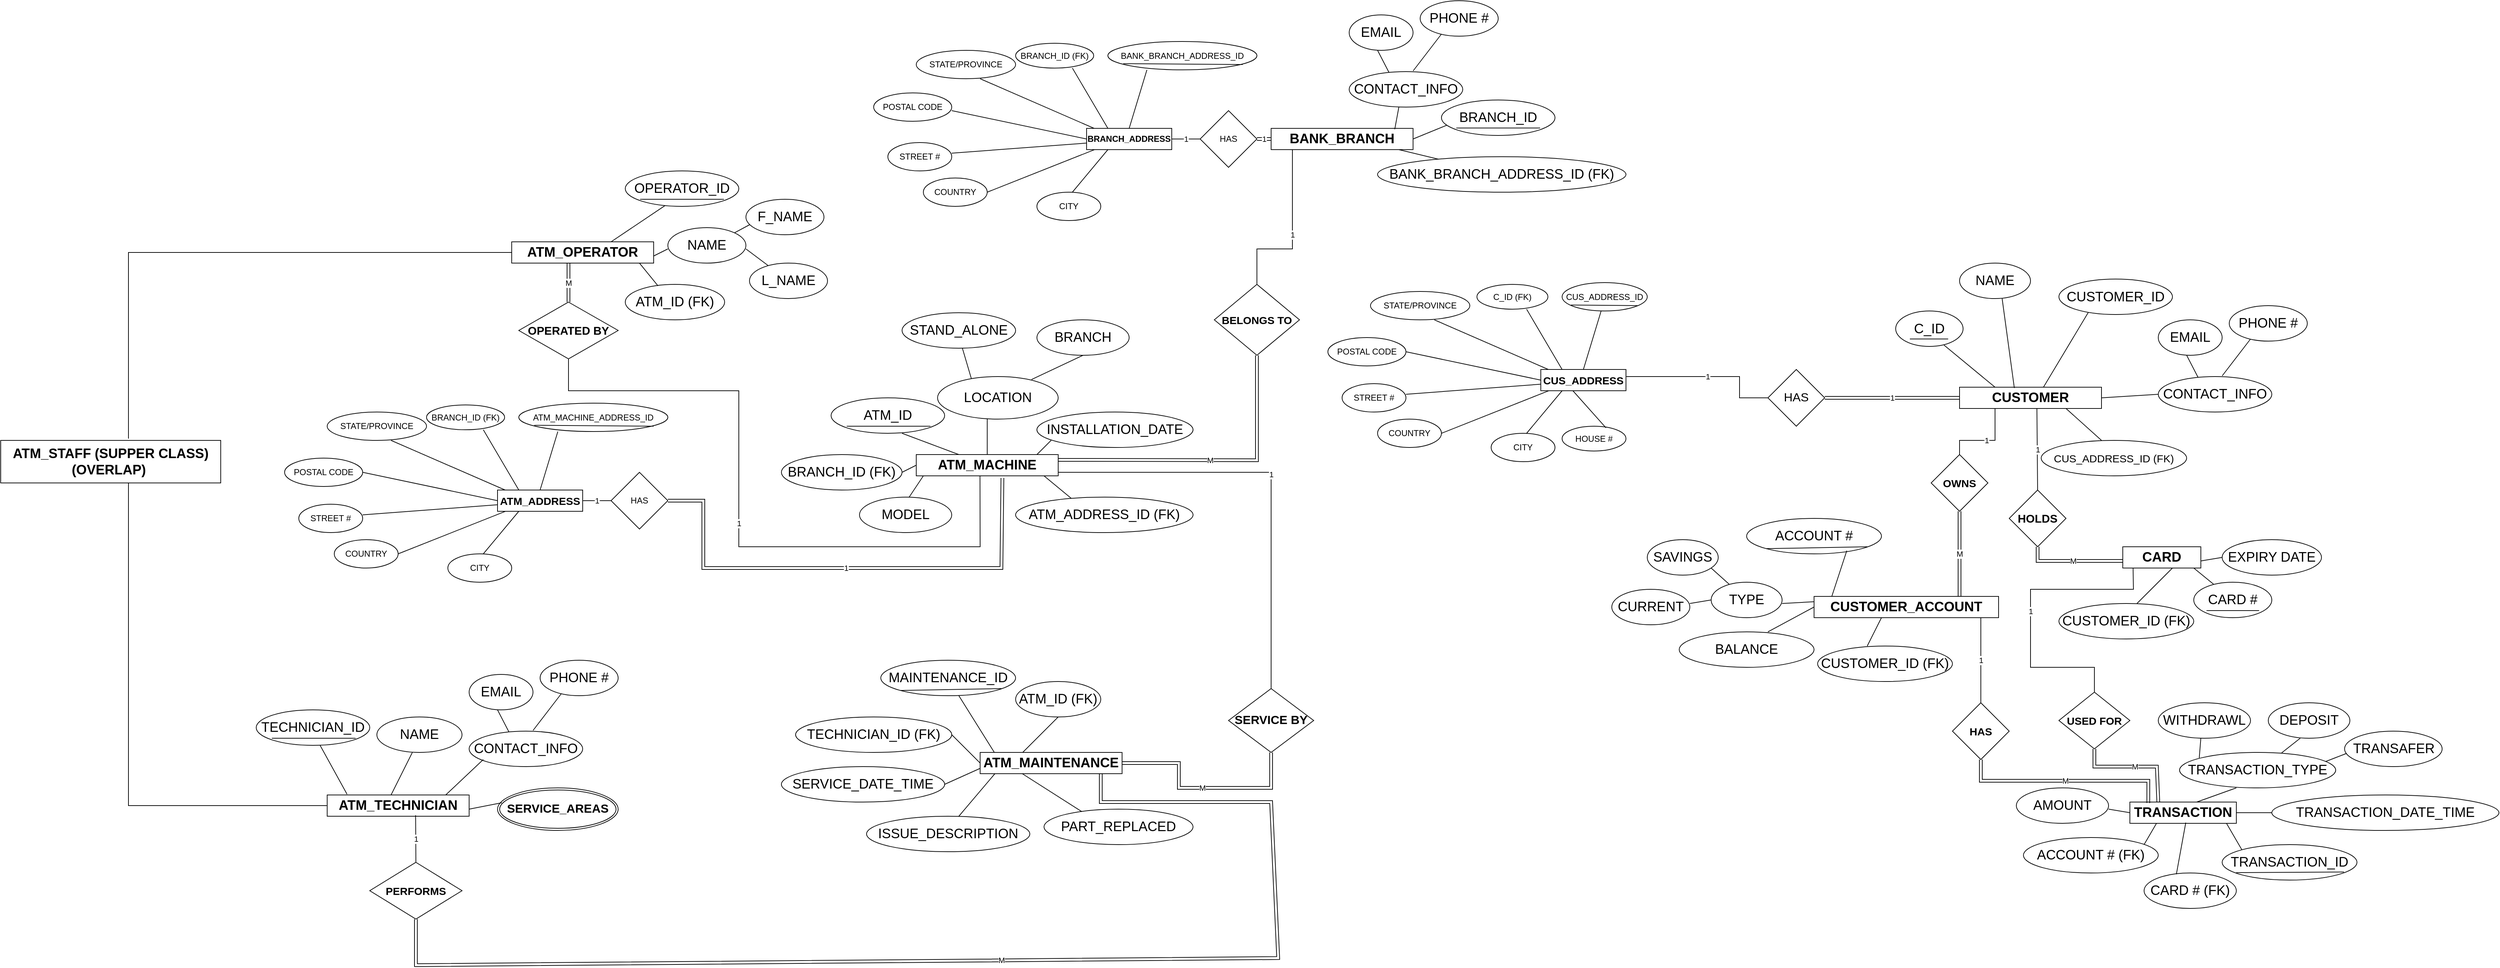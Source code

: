 <mxfile version="26.0.15">
  <diagram id="R2lEEEUBdFMjLlhIrx00" name="Page-1">
    <mxGraphModel dx="6100" dy="3270" grid="1" gridSize="10" guides="1" tooltips="1" connect="1" arrows="1" fold="1" page="1" pageScale="1" pageWidth="850" pageHeight="1100" math="0" shadow="0" extFonts="Permanent Marker^https://fonts.googleapis.com/css?family=Permanent+Marker">
      <root>
        <mxCell id="0" />
        <mxCell id="1" parent="0" />
        <mxCell id="JWIrp3TfvC-NvSnAgTIm-1" value="ATM_MACHINE" style="rounded=0;whiteSpace=wrap;html=1;fontStyle=1;fontSize=19;" vertex="1" parent="1">
          <mxGeometry x="-70" y="-30" width="200" height="30" as="geometry" />
        </mxCell>
        <mxCell id="JWIrp3TfvC-NvSnAgTIm-2" value="CUSTOMER_ACCOUNT" style="rounded=0;whiteSpace=wrap;html=1;fontStyle=1;fontSize=19;" vertex="1" parent="1">
          <mxGeometry x="1195" y="170" width="260" height="30" as="geometry" />
        </mxCell>
        <mxCell id="JWIrp3TfvC-NvSnAgTIm-3" value="ATM_OPERATOR" style="rounded=0;whiteSpace=wrap;html=1;fontStyle=1;fontSize=19;" vertex="1" parent="1">
          <mxGeometry x="-640" y="-330" width="200" height="30" as="geometry" />
        </mxCell>
        <mxCell id="JWIrp3TfvC-NvSnAgTIm-4" value="ATM_MAINTENANCE" style="rounded=0;whiteSpace=wrap;html=1;fontStyle=1;fontSize=19;" vertex="1" parent="1">
          <mxGeometry x="20" y="390" width="200" height="30" as="geometry" />
        </mxCell>
        <mxCell id="JWIrp3TfvC-NvSnAgTIm-5" value="CUSTOMER" style="rounded=0;whiteSpace=wrap;html=1;fontStyle=1;fontSize=19;" vertex="1" parent="1">
          <mxGeometry x="1400" y="-125" width="200" height="30" as="geometry" />
        </mxCell>
        <mxCell id="JWIrp3TfvC-NvSnAgTIm-6" value="BANK_BRANCH" style="rounded=0;whiteSpace=wrap;html=1;fontStyle=1;fontSize=19;" vertex="1" parent="1">
          <mxGeometry x="430" y="-490" width="200" height="30" as="geometry" />
        </mxCell>
        <mxCell id="JWIrp3TfvC-NvSnAgTIm-7" value="ATM_TECHNICIAN" style="rounded=0;whiteSpace=wrap;html=1;fontStyle=1;fontSize=19;" vertex="1" parent="1">
          <mxGeometry x="-900" y="450" width="200" height="30" as="geometry" />
        </mxCell>
        <mxCell id="JWIrp3TfvC-NvSnAgTIm-8" value="CARD" style="rounded=0;whiteSpace=wrap;html=1;fontStyle=1;fontSize=19;" vertex="1" parent="1">
          <mxGeometry x="1630" y="100" width="110" height="30" as="geometry" />
        </mxCell>
        <mxCell id="JWIrp3TfvC-NvSnAgTIm-9" value="TRANSACTION" style="rounded=0;whiteSpace=wrap;html=1;fontStyle=1;fontSize=19;" vertex="1" parent="1">
          <mxGeometry x="1640" y="460" width="150" height="30" as="geometry" />
        </mxCell>
        <mxCell id="JWIrp3TfvC-NvSnAgTIm-10" value="ATM_ID" style="ellipse;whiteSpace=wrap;html=1;fontSize=19;fontStyle=0" vertex="1" parent="1">
          <mxGeometry x="-190" y="-110" width="160" height="50" as="geometry" />
        </mxCell>
        <mxCell id="JWIrp3TfvC-NvSnAgTIm-11" value="" style="endArrow=none;html=1;rounded=0;" edge="1" parent="1">
          <mxGeometry width="50" height="50" relative="1" as="geometry">
            <mxPoint x="-168" y="-70" as="sourcePoint" />
            <mxPoint x="-50" y="-70" as="targetPoint" />
          </mxGeometry>
        </mxCell>
        <mxCell id="JWIrp3TfvC-NvSnAgTIm-15" value="STAND_ALONE" style="ellipse;whiteSpace=wrap;html=1;fontSize=19;fontStyle=0" vertex="1" parent="1">
          <mxGeometry x="-90" y="-230" width="160" height="50" as="geometry" />
        </mxCell>
        <mxCell id="JWIrp3TfvC-NvSnAgTIm-16" value="BRANCH" style="ellipse;whiteSpace=wrap;html=1;fontSize=19;fontStyle=0" vertex="1" parent="1">
          <mxGeometry x="100" y="-220" width="130" height="50" as="geometry" />
        </mxCell>
        <mxCell id="JWIrp3TfvC-NvSnAgTIm-17" value="" style="endArrow=none;html=1;rounded=0;exitX=0.225;exitY=0.083;exitDx=0;exitDy=0;exitPerimeter=0;" edge="1" parent="1">
          <mxGeometry width="50" height="50" relative="1" as="geometry">
            <mxPoint x="8.25" y="-135.02" as="sourcePoint" />
            <mxPoint x="-5" y="-180" as="targetPoint" />
          </mxGeometry>
        </mxCell>
        <mxCell id="JWIrp3TfvC-NvSnAgTIm-18" value="" style="endArrow=none;html=1;rounded=0;exitX=0.72;exitY=0.069;exitDx=0;exitDy=0;exitPerimeter=0;" edge="1" parent="1">
          <mxGeometry width="50" height="50" relative="1" as="geometry">
            <mxPoint x="92.4" y="-135.86" as="sourcePoint" />
            <mxPoint x="165" y="-170" as="targetPoint" />
          </mxGeometry>
        </mxCell>
        <mxCell id="JWIrp3TfvC-NvSnAgTIm-19" value="" style="endArrow=none;html=1;rounded=0;" edge="1" parent="1" source="JWIrp3TfvC-NvSnAgTIm-1">
          <mxGeometry width="50" height="50" relative="1" as="geometry">
            <mxPoint x="-140" y="-10" as="sourcePoint" />
            <mxPoint x="-90" y="-60" as="targetPoint" />
          </mxGeometry>
        </mxCell>
        <mxCell id="JWIrp3TfvC-NvSnAgTIm-20" value="" style="endArrow=none;html=1;rounded=0;exitX=0.5;exitY=0;exitDx=0;exitDy=0;" edge="1" parent="1" source="JWIrp3TfvC-NvSnAgTIm-1">
          <mxGeometry width="50" height="50" relative="1" as="geometry">
            <mxPoint x="110" y="-50" as="sourcePoint" />
            <mxPoint x="30" y="-80" as="targetPoint" />
          </mxGeometry>
        </mxCell>
        <mxCell id="JWIrp3TfvC-NvSnAgTIm-21" value="BRANCH_ID (FK)" style="ellipse;whiteSpace=wrap;html=1;fontSize=19;fontStyle=0" vertex="1" parent="1">
          <mxGeometry x="-260" y="-30" width="170" height="50" as="geometry" />
        </mxCell>
        <mxCell id="JWIrp3TfvC-NvSnAgTIm-22" value="MODEL" style="ellipse;whiteSpace=wrap;html=1;fontSize=19;fontStyle=0" vertex="1" parent="1">
          <mxGeometry x="-150" y="30" width="130" height="50" as="geometry" />
        </mxCell>
        <mxCell id="JWIrp3TfvC-NvSnAgTIm-23" value="INSTALLATION_DATE" style="ellipse;whiteSpace=wrap;html=1;fontSize=19;fontStyle=0" vertex="1" parent="1">
          <mxGeometry x="100" y="-90" width="220" height="50" as="geometry" />
        </mxCell>
        <mxCell id="JWIrp3TfvC-NvSnAgTIm-24" value="" style="endArrow=none;html=1;rounded=0;exitX=0.85;exitY=0;exitDx=0;exitDy=0;exitPerimeter=0;" edge="1" parent="1" source="JWIrp3TfvC-NvSnAgTIm-1">
          <mxGeometry width="50" height="50" relative="1" as="geometry">
            <mxPoint x="70" as="sourcePoint" />
            <mxPoint x="120" y="-50" as="targetPoint" />
          </mxGeometry>
        </mxCell>
        <mxCell id="JWIrp3TfvC-NvSnAgTIm-25" value="" style="endArrow=none;html=1;rounded=0;entryX=0;entryY=0.5;entryDx=0;entryDy=0;exitX=1;exitY=0.5;exitDx=0;exitDy=0;" edge="1" parent="1" source="JWIrp3TfvC-NvSnAgTIm-21" target="JWIrp3TfvC-NvSnAgTIm-1">
          <mxGeometry width="50" height="50" relative="1" as="geometry">
            <mxPoint x="-90" as="sourcePoint" />
            <mxPoint x="-40" y="-50" as="targetPoint" />
          </mxGeometry>
        </mxCell>
        <mxCell id="JWIrp3TfvC-NvSnAgTIm-26" value="" style="endArrow=none;html=1;rounded=0;entryX=0.05;entryY=1;entryDx=0;entryDy=0;entryPerimeter=0;" edge="1" parent="1" target="JWIrp3TfvC-NvSnAgTIm-1">
          <mxGeometry width="50" height="50" relative="1" as="geometry">
            <mxPoint x="-80" y="30" as="sourcePoint" />
            <mxPoint x="-30" y="-20" as="targetPoint" />
          </mxGeometry>
        </mxCell>
        <mxCell id="JWIrp3TfvC-NvSnAgTIm-28" value="TECHNICIAN_ID" style="ellipse;whiteSpace=wrap;html=1;fontSize=19;fontStyle=0" vertex="1" parent="1">
          <mxGeometry x="-1000" y="330" width="160" height="50" as="geometry" />
        </mxCell>
        <mxCell id="JWIrp3TfvC-NvSnAgTIm-29" value="" style="endArrow=none;html=1;rounded=0;" edge="1" parent="1">
          <mxGeometry width="50" height="50" relative="1" as="geometry">
            <mxPoint x="-978" y="370" as="sourcePoint" />
            <mxPoint x="-860" y="370" as="targetPoint" />
          </mxGeometry>
        </mxCell>
        <mxCell id="JWIrp3TfvC-NvSnAgTIm-30" value="CONTACT_INFO" style="ellipse;whiteSpace=wrap;html=1;fontSize=19;fontStyle=0" vertex="1" parent="1">
          <mxGeometry x="-700" y="360" width="160" height="50" as="geometry" />
        </mxCell>
        <mxCell id="JWIrp3TfvC-NvSnAgTIm-31" value="NAME" style="ellipse;whiteSpace=wrap;html=1;fontSize=19;fontStyle=0" vertex="1" parent="1">
          <mxGeometry x="-830" y="340" width="120" height="50" as="geometry" />
        </mxCell>
        <mxCell id="JWIrp3TfvC-NvSnAgTIm-32" value="LOCATION" style="ellipse;whiteSpace=wrap;html=1;fontSize=19;fontStyle=0" vertex="1" parent="1">
          <mxGeometry x="-40" y="-140" width="170" height="60" as="geometry" />
        </mxCell>
        <mxCell id="JWIrp3TfvC-NvSnAgTIm-33" value="PHONE #" style="ellipse;whiteSpace=wrap;html=1;fontSize=19;fontStyle=0" vertex="1" parent="1">
          <mxGeometry x="-600" y="260" width="110" height="50" as="geometry" />
        </mxCell>
        <mxCell id="JWIrp3TfvC-NvSnAgTIm-34" value="EMAIL" style="ellipse;whiteSpace=wrap;html=1;fontSize=19;fontStyle=0" vertex="1" parent="1">
          <mxGeometry x="-700" y="280" width="90" height="50" as="geometry" />
        </mxCell>
        <mxCell id="JWIrp3TfvC-NvSnAgTIm-35" value="SERVICE_AREAS" style="ellipse;shape=doubleEllipse;margin=3;whiteSpace=wrap;html=1;align=center;fontStyle=1;fontSize=17;" vertex="1" parent="1">
          <mxGeometry x="-660" y="440" width="170" height="60" as="geometry" />
        </mxCell>
        <mxCell id="JWIrp3TfvC-NvSnAgTIm-36" value="" style="endArrow=none;html=1;rounded=0;exitX=0.14;exitY=-0.033;exitDx=0;exitDy=0;exitPerimeter=0;" edge="1" parent="1" source="JWIrp3TfvC-NvSnAgTIm-7">
          <mxGeometry width="50" height="50" relative="1" as="geometry">
            <mxPoint x="-960" y="430" as="sourcePoint" />
            <mxPoint x="-910" y="380" as="targetPoint" />
          </mxGeometry>
        </mxCell>
        <mxCell id="JWIrp3TfvC-NvSnAgTIm-37" value="" style="endArrow=none;html=1;rounded=0;exitX=0.45;exitY=0;exitDx=0;exitDy=0;exitPerimeter=0;" edge="1" parent="1" source="JWIrp3TfvC-NvSnAgTIm-7">
          <mxGeometry width="50" height="50" relative="1" as="geometry">
            <mxPoint x="-830" y="440" as="sourcePoint" />
            <mxPoint x="-780" y="390" as="targetPoint" />
          </mxGeometry>
        </mxCell>
        <mxCell id="JWIrp3TfvC-NvSnAgTIm-38" value="" style="endArrow=none;html=1;rounded=0;exitX=0.835;exitY=0;exitDx=0;exitDy=0;exitPerimeter=0;" edge="1" parent="1" source="JWIrp3TfvC-NvSnAgTIm-7">
          <mxGeometry width="50" height="50" relative="1" as="geometry">
            <mxPoint x="-730" y="450" as="sourcePoint" />
            <mxPoint x="-680" y="400" as="targetPoint" />
          </mxGeometry>
        </mxCell>
        <mxCell id="JWIrp3TfvC-NvSnAgTIm-39" value="" style="endArrow=none;html=1;rounded=0;exitX=0.35;exitY=0.02;exitDx=0;exitDy=0;exitPerimeter=0;" edge="1" parent="1" source="JWIrp3TfvC-NvSnAgTIm-30">
          <mxGeometry width="50" height="50" relative="1" as="geometry">
            <mxPoint x="-710" y="380" as="sourcePoint" />
            <mxPoint x="-660" y="330" as="targetPoint" />
          </mxGeometry>
        </mxCell>
        <mxCell id="JWIrp3TfvC-NvSnAgTIm-40" value="" style="endArrow=none;html=1;rounded=0;exitX=0.563;exitY=-0.02;exitDx=0;exitDy=0;exitPerimeter=0;entryX=0.273;entryY=0.94;entryDx=0;entryDy=0;entryPerimeter=0;" edge="1" parent="1" source="JWIrp3TfvC-NvSnAgTIm-30" target="JWIrp3TfvC-NvSnAgTIm-33">
          <mxGeometry width="50" height="50" relative="1" as="geometry">
            <mxPoint x="-600" y="390" as="sourcePoint" />
            <mxPoint x="-550" y="340" as="targetPoint" />
          </mxGeometry>
        </mxCell>
        <mxCell id="JWIrp3TfvC-NvSnAgTIm-41" value="" style="endArrow=none;html=1;rounded=0;entryX=0.035;entryY=0.35;entryDx=0;entryDy=0;entryPerimeter=0;" edge="1" parent="1" target="JWIrp3TfvC-NvSnAgTIm-35">
          <mxGeometry width="50" height="50" relative="1" as="geometry">
            <mxPoint x="-700" y="470" as="sourcePoint" />
            <mxPoint x="-650" y="420" as="targetPoint" />
          </mxGeometry>
        </mxCell>
        <mxCell id="JWIrp3TfvC-NvSnAgTIm-43" value="MAINTENANCE_ID" style="ellipse;whiteSpace=wrap;html=1;fontSize=19;fontStyle=0" vertex="1" parent="1">
          <mxGeometry x="-120" y="260" width="190" height="50" as="geometry" />
        </mxCell>
        <mxCell id="JWIrp3TfvC-NvSnAgTIm-44" value="" style="endArrow=none;html=1;rounded=0;exitX=0;exitY=1;exitDx=0;exitDy=0;" edge="1" parent="1" source="JWIrp3TfvC-NvSnAgTIm-43">
          <mxGeometry width="50" height="50" relative="1" as="geometry">
            <mxPoint x="-68" y="300" as="sourcePoint" />
            <mxPoint x="50" y="300" as="targetPoint" />
          </mxGeometry>
        </mxCell>
        <mxCell id="JWIrp3TfvC-NvSnAgTIm-45" value="" style="endArrow=none;html=1;rounded=0;" edge="1" parent="1">
          <mxGeometry width="50" height="50" relative="1" as="geometry">
            <mxPoint x="40" y="390" as="sourcePoint" />
            <mxPoint x="-10" y="310" as="targetPoint" />
          </mxGeometry>
        </mxCell>
        <mxCell id="JWIrp3TfvC-NvSnAgTIm-47" value="SERVICE_DATE_TIME" style="ellipse;whiteSpace=wrap;html=1;fontSize=19;fontStyle=0" vertex="1" parent="1">
          <mxGeometry x="-260" y="410" width="230" height="50" as="geometry" />
        </mxCell>
        <mxCell id="JWIrp3TfvC-NvSnAgTIm-48" value="TECHNICIAN_ID (FK)" style="ellipse;whiteSpace=wrap;html=1;fontSize=19;fontStyle=0" vertex="1" parent="1">
          <mxGeometry x="-240" y="340" width="220" height="50" as="geometry" />
        </mxCell>
        <mxCell id="JWIrp3TfvC-NvSnAgTIm-49" value="ATM_ID (FK)" style="ellipse;whiteSpace=wrap;html=1;fontSize=19;fontStyle=0" vertex="1" parent="1">
          <mxGeometry x="70" y="290" width="120" height="50" as="geometry" />
        </mxCell>
        <mxCell id="JWIrp3TfvC-NvSnAgTIm-50" value="ISSUE_DESCRIPTION" style="ellipse;whiteSpace=wrap;html=1;fontSize=19;fontStyle=0" vertex="1" parent="1">
          <mxGeometry x="-140" y="480" width="230" height="50" as="geometry" />
        </mxCell>
        <mxCell id="JWIrp3TfvC-NvSnAgTIm-51" value="PART_REPLACED" style="ellipse;whiteSpace=wrap;html=1;fontSize=19;fontStyle=0" vertex="1" parent="1">
          <mxGeometry x="110" y="470" width="210" height="50" as="geometry" />
        </mxCell>
        <mxCell id="JWIrp3TfvC-NvSnAgTIm-52" value="" style="endArrow=none;html=1;rounded=0;" edge="1" parent="1">
          <mxGeometry width="50" height="50" relative="1" as="geometry">
            <mxPoint x="80" y="390" as="sourcePoint" />
            <mxPoint x="130" y="340" as="targetPoint" />
          </mxGeometry>
        </mxCell>
        <mxCell id="JWIrp3TfvC-NvSnAgTIm-53" value="" style="endArrow=none;html=1;rounded=0;entryX=0;entryY=0.75;entryDx=0;entryDy=0;exitX=1;exitY=0.5;exitDx=0;exitDy=0;" edge="1" parent="1" source="JWIrp3TfvC-NvSnAgTIm-47" target="JWIrp3TfvC-NvSnAgTIm-4">
          <mxGeometry width="50" height="50" relative="1" as="geometry">
            <mxPoint x="-30" y="430" as="sourcePoint" />
            <mxPoint x="20" y="380" as="targetPoint" />
          </mxGeometry>
        </mxCell>
        <mxCell id="JWIrp3TfvC-NvSnAgTIm-54" value="" style="endArrow=none;html=1;rounded=0;entryX=0.104;entryY=1;entryDx=0;entryDy=0;entryPerimeter=0;" edge="1" parent="1" target="JWIrp3TfvC-NvSnAgTIm-4">
          <mxGeometry width="50" height="50" relative="1" as="geometry">
            <mxPoint x="-10" y="480" as="sourcePoint" />
            <mxPoint x="40" y="430" as="targetPoint" />
          </mxGeometry>
        </mxCell>
        <mxCell id="JWIrp3TfvC-NvSnAgTIm-55" value="" style="endArrow=none;html=1;rounded=0;entryX=0.297;entryY=1;entryDx=0;entryDy=0;entryPerimeter=0;exitX=0.254;exitY=0.071;exitDx=0;exitDy=0;exitPerimeter=0;" edge="1" parent="1" source="JWIrp3TfvC-NvSnAgTIm-51" target="JWIrp3TfvC-NvSnAgTIm-4">
          <mxGeometry width="50" height="50" relative="1" as="geometry">
            <mxPoint x="170" y="470" as="sourcePoint" />
            <mxPoint x="210" y="420" as="targetPoint" />
          </mxGeometry>
        </mxCell>
        <mxCell id="JWIrp3TfvC-NvSnAgTIm-56" value="" style="endArrow=none;html=1;rounded=0;entryX=0;entryY=0.5;entryDx=0;entryDy=0;exitX=1;exitY=0.5;exitDx=0;exitDy=0;" edge="1" parent="1" source="JWIrp3TfvC-NvSnAgTIm-48" target="JWIrp3TfvC-NvSnAgTIm-4">
          <mxGeometry width="50" height="50" relative="1" as="geometry">
            <mxPoint x="-20" y="370" as="sourcePoint" />
            <mxPoint x="30" y="320" as="targetPoint" />
          </mxGeometry>
        </mxCell>
        <mxCell id="JWIrp3TfvC-NvSnAgTIm-57" value="OPERATOR_ID" style="ellipse;whiteSpace=wrap;html=1;fontSize=19;fontStyle=0" vertex="1" parent="1">
          <mxGeometry x="-480" y="-430" width="160" height="50" as="geometry" />
        </mxCell>
        <mxCell id="JWIrp3TfvC-NvSnAgTIm-58" value="" style="endArrow=none;html=1;rounded=0;" edge="1" parent="1">
          <mxGeometry width="50" height="50" relative="1" as="geometry">
            <mxPoint x="-459" y="-390" as="sourcePoint" />
            <mxPoint x="-341" y="-390" as="targetPoint" />
          </mxGeometry>
        </mxCell>
        <mxCell id="JWIrp3TfvC-NvSnAgTIm-60" value="ATM_ID (FK)" style="ellipse;whiteSpace=wrap;html=1;fontSize=19;fontStyle=0" vertex="1" parent="1">
          <mxGeometry x="-480" y="-270" width="140" height="50" as="geometry" />
        </mxCell>
        <mxCell id="JWIrp3TfvC-NvSnAgTIm-61" value="NAME" style="ellipse;whiteSpace=wrap;html=1;fontSize=19;fontStyle=0" vertex="1" parent="1">
          <mxGeometry x="-420" y="-350" width="110" height="50" as="geometry" />
        </mxCell>
        <mxCell id="JWIrp3TfvC-NvSnAgTIm-62" value="L_NAME" style="ellipse;whiteSpace=wrap;html=1;fontSize=19;fontStyle=0" vertex="1" parent="1">
          <mxGeometry x="-305" y="-300" width="110" height="50" as="geometry" />
        </mxCell>
        <mxCell id="JWIrp3TfvC-NvSnAgTIm-63" value="F_NAME" style="ellipse;whiteSpace=wrap;html=1;fontSize=19;fontStyle=0" vertex="1" parent="1">
          <mxGeometry x="-310" y="-390" width="110" height="50" as="geometry" />
        </mxCell>
        <mxCell id="JWIrp3TfvC-NvSnAgTIm-64" value="" style="endArrow=none;html=1;rounded=0;" edge="1" parent="1" target="JWIrp3TfvC-NvSnAgTIm-62">
          <mxGeometry width="50" height="50" relative="1" as="geometry">
            <mxPoint x="-310" y="-320" as="sourcePoint" />
            <mxPoint x="-260" y="-370" as="targetPoint" />
          </mxGeometry>
        </mxCell>
        <mxCell id="JWIrp3TfvC-NvSnAgTIm-65" value="" style="endArrow=none;html=1;rounded=0;entryX=1;entryY=0;entryDx=0;entryDy=0;" edge="1" parent="1" target="JWIrp3TfvC-NvSnAgTIm-61">
          <mxGeometry width="50" height="50" relative="1" as="geometry">
            <mxPoint x="-305" y="-354" as="sourcePoint" />
            <mxPoint x="-274" y="-330" as="targetPoint" />
          </mxGeometry>
        </mxCell>
        <mxCell id="JWIrp3TfvC-NvSnAgTIm-66" value="" style="endArrow=none;html=1;rounded=0;entryX=0.351;entryY=0.977;entryDx=0;entryDy=0;entryPerimeter=0;" edge="1" parent="1" target="JWIrp3TfvC-NvSnAgTIm-57">
          <mxGeometry width="50" height="50" relative="1" as="geometry">
            <mxPoint x="-500" y="-330" as="sourcePoint" />
            <mxPoint x="-460" y="-390" as="targetPoint" />
          </mxGeometry>
        </mxCell>
        <mxCell id="JWIrp3TfvC-NvSnAgTIm-67" value="" style="endArrow=none;html=1;rounded=0;entryX=0;entryY=0.6;entryDx=0;entryDy=0;entryPerimeter=0;" edge="1" parent="1" target="JWIrp3TfvC-NvSnAgTIm-61">
          <mxGeometry width="50" height="50" relative="1" as="geometry">
            <mxPoint x="-440" y="-310" as="sourcePoint" />
            <mxPoint x="-390" y="-360" as="targetPoint" />
          </mxGeometry>
        </mxCell>
        <mxCell id="JWIrp3TfvC-NvSnAgTIm-68" value="" style="endArrow=none;html=1;rounded=0;exitX=0.33;exitY=0.043;exitDx=0;exitDy=0;exitPerimeter=0;" edge="1" parent="1" source="JWIrp3TfvC-NvSnAgTIm-60">
          <mxGeometry width="50" height="50" relative="1" as="geometry">
            <mxPoint x="-510" y="-250" as="sourcePoint" />
            <mxPoint x="-460" y="-300" as="targetPoint" />
          </mxGeometry>
        </mxCell>
        <mxCell id="JWIrp3TfvC-NvSnAgTIm-69" value="C_ID" style="ellipse;whiteSpace=wrap;html=1;fontSize=19;fontStyle=0" vertex="1" parent="1">
          <mxGeometry x="1310" y="-232.5" width="95" height="50" as="geometry" />
        </mxCell>
        <mxCell id="JWIrp3TfvC-NvSnAgTIm-70" value="" style="endArrow=none;html=1;rounded=0;" edge="1" parent="1">
          <mxGeometry width="50" height="50" relative="1" as="geometry">
            <mxPoint x="1330" y="-193" as="sourcePoint" />
            <mxPoint x="1384" y="-192.98" as="targetPoint" />
          </mxGeometry>
        </mxCell>
        <mxCell id="JWIrp3TfvC-NvSnAgTIm-71" value="CUSTOMER_ID" style="ellipse;whiteSpace=wrap;html=1;fontSize=19;fontStyle=0" vertex="1" parent="1">
          <mxGeometry x="1540" y="-277.5" width="160" height="50" as="geometry" />
        </mxCell>
        <mxCell id="JWIrp3TfvC-NvSnAgTIm-72" value="NAME" style="ellipse;whiteSpace=wrap;html=1;fontSize=19;fontStyle=0" vertex="1" parent="1">
          <mxGeometry x="1400" y="-300" width="100" height="50" as="geometry" />
        </mxCell>
        <mxCell id="JWIrp3TfvC-NvSnAgTIm-73" value="" style="endArrow=none;html=1;rounded=0;" edge="1" parent="1">
          <mxGeometry width="50" height="50" relative="1" as="geometry">
            <mxPoint x="620" y="-115" as="sourcePoint" />
            <mxPoint x="820" y="-130" as="targetPoint" />
          </mxGeometry>
        </mxCell>
        <mxCell id="JWIrp3TfvC-NvSnAgTIm-74" value="HOUSE #" style="ellipse;whiteSpace=wrap;html=1;" vertex="1" parent="1">
          <mxGeometry x="840" y="-70" width="90" height="35" as="geometry" />
        </mxCell>
        <mxCell id="JWIrp3TfvC-NvSnAgTIm-75" value="STREET #" style="ellipse;whiteSpace=wrap;html=1;" vertex="1" parent="1">
          <mxGeometry x="530" y="-130" width="90" height="40" as="geometry" />
        </mxCell>
        <mxCell id="JWIrp3TfvC-NvSnAgTIm-76" value="POSTAL CODE" style="ellipse;whiteSpace=wrap;html=1;" vertex="1" parent="1">
          <mxGeometry x="510" y="-195" width="110" height="40" as="geometry" />
        </mxCell>
        <mxCell id="JWIrp3TfvC-NvSnAgTIm-77" value="STATE/PROVINCE" style="ellipse;whiteSpace=wrap;html=1;" vertex="1" parent="1">
          <mxGeometry x="570" y="-260" width="140" height="40" as="geometry" />
        </mxCell>
        <mxCell id="JWIrp3TfvC-NvSnAgTIm-78" value="CITY" style="ellipse;whiteSpace=wrap;html=1;" vertex="1" parent="1">
          <mxGeometry x="740" y="-60" width="90" height="40" as="geometry" />
        </mxCell>
        <mxCell id="JWIrp3TfvC-NvSnAgTIm-79" value="COUNTRY" style="ellipse;whiteSpace=wrap;html=1;" vertex="1" parent="1">
          <mxGeometry x="580" y="-80" width="90" height="40" as="geometry" />
        </mxCell>
        <mxCell id="JWIrp3TfvC-NvSnAgTIm-80" value="" style="endArrow=none;html=1;rounded=0;" edge="1" parent="1">
          <mxGeometry width="50" height="50" relative="1" as="geometry">
            <mxPoint x="822.89" y="-149.012" as="sourcePoint" />
            <mxPoint x="660" y="-220" as="targetPoint" />
          </mxGeometry>
        </mxCell>
        <mxCell id="JWIrp3TfvC-NvSnAgTIm-81" value="" style="endArrow=none;html=1;rounded=0;exitX=0;exitY=0.5;exitDx=0;exitDy=0;entryX=1;entryY=0.5;entryDx=0;entryDy=0;" edge="1" parent="1" target="JWIrp3TfvC-NvSnAgTIm-76">
          <mxGeometry width="50" height="50" relative="1" as="geometry">
            <mxPoint x="810" y="-135" as="sourcePoint" />
            <mxPoint x="630" y="-235" as="targetPoint" />
          </mxGeometry>
        </mxCell>
        <mxCell id="JWIrp3TfvC-NvSnAgTIm-82" value="" style="endArrow=none;html=1;rounded=0;exitX=0;exitY=1;exitDx=0;exitDy=0;entryX=1;entryY=0.5;entryDx=0;entryDy=0;" edge="1" parent="1" target="JWIrp3TfvC-NvSnAgTIm-79">
          <mxGeometry width="50" height="50" relative="1" as="geometry">
            <mxPoint x="823.285" y="-120.812" as="sourcePoint" />
            <mxPoint x="650" y="-130" as="targetPoint" />
          </mxGeometry>
        </mxCell>
        <mxCell id="JWIrp3TfvC-NvSnAgTIm-83" value="" style="endArrow=none;html=1;rounded=0;exitX=0.687;exitY=0.065;exitDx=0;exitDy=0;exitPerimeter=0;entryX=0.375;entryY=0.991;entryDx=0;entryDy=0;entryPerimeter=0;" edge="1" parent="1" source="JWIrp3TfvC-NvSnAgTIm-74" target="JWIrp3TfvC-NvSnAgTIm-86">
          <mxGeometry width="50" height="50" relative="1" as="geometry">
            <mxPoint x="810" y="-65" as="sourcePoint" />
            <mxPoint x="860" y="-115" as="targetPoint" />
          </mxGeometry>
        </mxCell>
        <mxCell id="JWIrp3TfvC-NvSnAgTIm-84" value="" style="endArrow=none;html=1;rounded=0;exitX=0;exitY=0.5;exitDx=0;exitDy=0;" edge="1" parent="1">
          <mxGeometry width="50" height="50" relative="1" as="geometry">
            <mxPoint x="930" y="-135" as="sourcePoint" />
            <mxPoint x="900" y="-130" as="targetPoint" />
          </mxGeometry>
        </mxCell>
        <mxCell id="JWIrp3TfvC-NvSnAgTIm-85" value="" style="endArrow=none;html=1;rounded=0;entryX=0.25;entryY=1;entryDx=0;entryDy=0;" edge="1" parent="1" target="JWIrp3TfvC-NvSnAgTIm-86">
          <mxGeometry width="50" height="50" relative="1" as="geometry">
            <mxPoint x="790" y="-60" as="sourcePoint" />
            <mxPoint x="838.722" y="-116.354" as="targetPoint" />
          </mxGeometry>
        </mxCell>
        <mxCell id="JWIrp3TfvC-NvSnAgTIm-86" value="CUS_ADDRESS" style="rounded=0;whiteSpace=wrap;html=1;fontStyle=1;fontSize=15;" vertex="1" parent="1">
          <mxGeometry x="810" y="-150" width="120" height="30" as="geometry" />
        </mxCell>
        <mxCell id="JWIrp3TfvC-NvSnAgTIm-87" value="C_ID (FK)" style="ellipse;whiteSpace=wrap;html=1;" vertex="1" parent="1">
          <mxGeometry x="720" y="-270" width="100" height="35" as="geometry" />
        </mxCell>
        <mxCell id="JWIrp3TfvC-NvSnAgTIm-88" value="CUS_ADDRESS_ID" style="ellipse;whiteSpace=wrap;html=1;" vertex="1" parent="1">
          <mxGeometry x="840" y="-272.5" width="120" height="40" as="geometry" />
        </mxCell>
        <mxCell id="JWIrp3TfvC-NvSnAgTIm-89" value="" style="endArrow=none;html=1;rounded=0;exitX=0.5;exitY=0;exitDx=0;exitDy=0;" edge="1" parent="1" source="JWIrp3TfvC-NvSnAgTIm-86">
          <mxGeometry width="50" height="50" relative="1" as="geometry">
            <mxPoint x="845" y="-182.5" as="sourcePoint" />
            <mxPoint x="895" y="-232.5" as="targetPoint" />
          </mxGeometry>
        </mxCell>
        <mxCell id="JWIrp3TfvC-NvSnAgTIm-90" value="" style="endArrow=none;html=1;rounded=0;exitX=0.25;exitY=0;exitDx=0;exitDy=0;" edge="1" parent="1" source="JWIrp3TfvC-NvSnAgTIm-86">
          <mxGeometry width="50" height="50" relative="1" as="geometry">
            <mxPoint x="740" y="-185" as="sourcePoint" />
            <mxPoint x="790" y="-235" as="targetPoint" />
          </mxGeometry>
        </mxCell>
        <mxCell id="JWIrp3TfvC-NvSnAgTIm-91" value="" style="endArrow=none;html=1;rounded=0;" edge="1" parent="1">
          <mxGeometry width="50" height="50" relative="1" as="geometry">
            <mxPoint x="852.5" y="-240.91" as="sourcePoint" />
            <mxPoint x="947.5" y="-240" as="targetPoint" />
          </mxGeometry>
        </mxCell>
        <mxCell id="JWIrp3TfvC-NvSnAgTIm-92" value="CONTACT_INFO" style="ellipse;whiteSpace=wrap;html=1;fontSize=19;fontStyle=0" vertex="1" parent="1">
          <mxGeometry x="1680" y="-140" width="160" height="50" as="geometry" />
        </mxCell>
        <mxCell id="JWIrp3TfvC-NvSnAgTIm-93" value="PHONE #" style="ellipse;whiteSpace=wrap;html=1;fontSize=19;fontStyle=0" vertex="1" parent="1">
          <mxGeometry x="1780" y="-240" width="110" height="50" as="geometry" />
        </mxCell>
        <mxCell id="JWIrp3TfvC-NvSnAgTIm-94" value="EMAIL" style="ellipse;whiteSpace=wrap;html=1;fontSize=19;fontStyle=0" vertex="1" parent="1">
          <mxGeometry x="1680" y="-220" width="90" height="50" as="geometry" />
        </mxCell>
        <mxCell id="JWIrp3TfvC-NvSnAgTIm-95" value="" style="endArrow=none;html=1;rounded=0;exitX=0.35;exitY=0.02;exitDx=0;exitDy=0;exitPerimeter=0;" edge="1" source="JWIrp3TfvC-NvSnAgTIm-92" parent="1">
          <mxGeometry width="50" height="50" relative="1" as="geometry">
            <mxPoint x="1670" y="-120" as="sourcePoint" />
            <mxPoint x="1720" y="-170" as="targetPoint" />
          </mxGeometry>
        </mxCell>
        <mxCell id="JWIrp3TfvC-NvSnAgTIm-96" value="" style="endArrow=none;html=1;rounded=0;exitX=0.563;exitY=-0.02;exitDx=0;exitDy=0;exitPerimeter=0;entryX=0.273;entryY=0.94;entryDx=0;entryDy=0;entryPerimeter=0;" edge="1" source="JWIrp3TfvC-NvSnAgTIm-92" target="JWIrp3TfvC-NvSnAgTIm-93" parent="1">
          <mxGeometry width="50" height="50" relative="1" as="geometry">
            <mxPoint x="1780" y="-110" as="sourcePoint" />
            <mxPoint x="1830" y="-160" as="targetPoint" />
          </mxGeometry>
        </mxCell>
        <mxCell id="JWIrp3TfvC-NvSnAgTIm-97" value="HAS" style="rhombus;whiteSpace=wrap;html=1;fontSize=17;" vertex="1" parent="1">
          <mxGeometry x="1130" y="-150" width="80" height="80" as="geometry" />
        </mxCell>
        <mxCell id="JWIrp3TfvC-NvSnAgTIm-98" value="1" style="endArrow=none;html=1;rounded=0;entryX=0;entryY=0.5;entryDx=0;entryDy=0;exitX=1;exitY=0.5;exitDx=0;exitDy=0;shape=link;" edge="1" parent="1" source="JWIrp3TfvC-NvSnAgTIm-97" target="JWIrp3TfvC-NvSnAgTIm-5">
          <mxGeometry width="50" height="50" relative="1" as="geometry">
            <mxPoint x="1210" y="-110" as="sourcePoint" />
            <mxPoint x="1260" y="-160" as="targetPoint" />
          </mxGeometry>
        </mxCell>
        <mxCell id="JWIrp3TfvC-NvSnAgTIm-99" value="1" style="endArrow=none;html=1;rounded=0;exitX=1;exitY=0.333;exitDx=0;exitDy=0;entryX=0;entryY=0.5;entryDx=0;entryDy=0;exitPerimeter=0;" edge="1" parent="1" source="JWIrp3TfvC-NvSnAgTIm-86" target="JWIrp3TfvC-NvSnAgTIm-97">
          <mxGeometry width="50" height="50" relative="1" as="geometry">
            <mxPoint x="1080" y="-60" as="sourcePoint" />
            <mxPoint x="1100" y="-110" as="targetPoint" />
            <Array as="points">
              <mxPoint x="1090" y="-140" />
              <mxPoint x="1090" y="-110" />
            </Array>
          </mxGeometry>
        </mxCell>
        <mxCell id="JWIrp3TfvC-NvSnAgTIm-100" value="" style="endArrow=none;html=1;rounded=0;entryX=0.717;entryY=0.963;entryDx=0;entryDy=0;entryPerimeter=0;exitX=0.25;exitY=0;exitDx=0;exitDy=0;" edge="1" parent="1" source="JWIrp3TfvC-NvSnAgTIm-5" target="JWIrp3TfvC-NvSnAgTIm-69">
          <mxGeometry width="50" height="50" relative="1" as="geometry">
            <mxPoint x="1440" y="-130" as="sourcePoint" />
            <mxPoint x="1380" y="-190" as="targetPoint" />
          </mxGeometry>
        </mxCell>
        <mxCell id="JWIrp3TfvC-NvSnAgTIm-101" value="" style="endArrow=none;html=1;rounded=0;exitX=0.386;exitY=0.04;exitDx=0;exitDy=0;exitPerimeter=0;" edge="1" parent="1" source="JWIrp3TfvC-NvSnAgTIm-5">
          <mxGeometry width="50" height="50" relative="1" as="geometry">
            <mxPoint x="1470" y="-130" as="sourcePoint" />
            <mxPoint x="1460" y="-250" as="targetPoint" />
          </mxGeometry>
        </mxCell>
        <mxCell id="JWIrp3TfvC-NvSnAgTIm-102" value="" style="endArrow=none;html=1;rounded=0;exitX=0.59;exitY=0.013;exitDx=0;exitDy=0;exitPerimeter=0;entryX=0.258;entryY=0.946;entryDx=0;entryDy=0;entryPerimeter=0;" edge="1" parent="1" source="JWIrp3TfvC-NvSnAgTIm-5" target="JWIrp3TfvC-NvSnAgTIm-71">
          <mxGeometry width="50" height="50" relative="1" as="geometry">
            <mxPoint x="1540" y="-177.5" as="sourcePoint" />
            <mxPoint x="1590" y="-227.5" as="targetPoint" />
          </mxGeometry>
        </mxCell>
        <mxCell id="JWIrp3TfvC-NvSnAgTIm-103" value="" style="endArrow=none;html=1;rounded=0;exitX=1;exitY=0.5;exitDx=0;exitDy=0;entryX=0;entryY=0.5;entryDx=0;entryDy=0;entryPerimeter=0;" edge="1" parent="1" source="JWIrp3TfvC-NvSnAgTIm-5" target="JWIrp3TfvC-NvSnAgTIm-92">
          <mxGeometry width="50" height="50" relative="1" as="geometry">
            <mxPoint x="1620" y="-130" as="sourcePoint" />
            <mxPoint x="1670" y="-180" as="targetPoint" />
          </mxGeometry>
        </mxCell>
        <mxCell id="JWIrp3TfvC-NvSnAgTIm-104" value="CUS_ADDRESS_ID (FK)" style="ellipse;whiteSpace=wrap;html=1;fontSize=15;" vertex="1" parent="1">
          <mxGeometry x="1515" y="-50" width="205" height="50" as="geometry" />
        </mxCell>
        <mxCell id="JWIrp3TfvC-NvSnAgTIm-105" value="" style="endArrow=none;html=1;rounded=0;entryX=0.75;entryY=1;entryDx=0;entryDy=0;" edge="1" parent="1" target="JWIrp3TfvC-NvSnAgTIm-5">
          <mxGeometry width="50" height="50" relative="1" as="geometry">
            <mxPoint x="1600" y="-50" as="sourcePoint" />
            <mxPoint x="1650" y="-100" as="targetPoint" />
          </mxGeometry>
        </mxCell>
        <mxCell id="JWIrp3TfvC-NvSnAgTIm-108" value="BRANCH_ID" style="ellipse;whiteSpace=wrap;html=1;fontSize=19;fontStyle=0" vertex="1" parent="1">
          <mxGeometry x="670" y="-530" width="160" height="50" as="geometry" />
        </mxCell>
        <mxCell id="JWIrp3TfvC-NvSnAgTIm-109" value="" style="endArrow=none;html=1;rounded=0;" edge="1" parent="1">
          <mxGeometry width="50" height="50" relative="1" as="geometry">
            <mxPoint x="691" y="-490.48" as="sourcePoint" />
            <mxPoint x="809" y="-490.48" as="targetPoint" />
          </mxGeometry>
        </mxCell>
        <mxCell id="JWIrp3TfvC-NvSnAgTIm-112" value="CONTACT_INFO" style="ellipse;whiteSpace=wrap;html=1;fontSize=19;fontStyle=0" vertex="1" parent="1">
          <mxGeometry x="540" y="-570" width="160" height="50" as="geometry" />
        </mxCell>
        <mxCell id="JWIrp3TfvC-NvSnAgTIm-113" value="PHONE #" style="ellipse;whiteSpace=wrap;html=1;fontSize=19;fontStyle=0" vertex="1" parent="1">
          <mxGeometry x="640" y="-670" width="110" height="50" as="geometry" />
        </mxCell>
        <mxCell id="JWIrp3TfvC-NvSnAgTIm-114" value="EMAIL" style="ellipse;whiteSpace=wrap;html=1;fontSize=19;fontStyle=0" vertex="1" parent="1">
          <mxGeometry x="540" y="-650" width="90" height="50" as="geometry" />
        </mxCell>
        <mxCell id="JWIrp3TfvC-NvSnAgTIm-115" value="" style="endArrow=none;html=1;rounded=0;exitX=0.35;exitY=0.02;exitDx=0;exitDy=0;exitPerimeter=0;" edge="1" source="JWIrp3TfvC-NvSnAgTIm-112" parent="1">
          <mxGeometry width="50" height="50" relative="1" as="geometry">
            <mxPoint x="530" y="-550" as="sourcePoint" />
            <mxPoint x="580" y="-600" as="targetPoint" />
          </mxGeometry>
        </mxCell>
        <mxCell id="JWIrp3TfvC-NvSnAgTIm-116" value="" style="endArrow=none;html=1;rounded=0;exitX=0.563;exitY=-0.02;exitDx=0;exitDy=0;exitPerimeter=0;entryX=0.273;entryY=0.94;entryDx=0;entryDy=0;entryPerimeter=0;" edge="1" source="JWIrp3TfvC-NvSnAgTIm-112" target="JWIrp3TfvC-NvSnAgTIm-113" parent="1">
          <mxGeometry width="50" height="50" relative="1" as="geometry">
            <mxPoint x="640" y="-540" as="sourcePoint" />
            <mxPoint x="690" y="-590" as="targetPoint" />
          </mxGeometry>
        </mxCell>
        <mxCell id="JWIrp3TfvC-NvSnAgTIm-117" value="" style="endArrow=none;html=1;rounded=0;exitX=0.871;exitY=0.044;exitDx=0;exitDy=0;exitPerimeter=0;" edge="1" parent="1" source="JWIrp3TfvC-NvSnAgTIm-6">
          <mxGeometry width="50" height="50" relative="1" as="geometry">
            <mxPoint x="560" y="-470" as="sourcePoint" />
            <mxPoint x="610" y="-520" as="targetPoint" />
          </mxGeometry>
        </mxCell>
        <mxCell id="JWIrp3TfvC-NvSnAgTIm-118" value="" style="endArrow=none;html=1;rounded=0;exitX=1;exitY=0.5;exitDx=0;exitDy=0;entryX=0.048;entryY=0.71;entryDx=0;entryDy=0;entryPerimeter=0;" edge="1" parent="1" source="JWIrp3TfvC-NvSnAgTIm-6" target="JWIrp3TfvC-NvSnAgTIm-108">
          <mxGeometry width="50" height="50" relative="1" as="geometry">
            <mxPoint x="680" y="-430" as="sourcePoint" />
            <mxPoint x="730" y="-480" as="targetPoint" />
          </mxGeometry>
        </mxCell>
        <mxCell id="JWIrp3TfvC-NvSnAgTIm-119" value="" style="endArrow=none;html=1;rounded=0;" edge="1" parent="1">
          <mxGeometry width="50" height="50" relative="1" as="geometry">
            <mxPoint x="-20" y="-455" as="sourcePoint" />
            <mxPoint x="180" y="-470" as="targetPoint" />
          </mxGeometry>
        </mxCell>
        <mxCell id="JWIrp3TfvC-NvSnAgTIm-121" value="STREET #" style="ellipse;whiteSpace=wrap;html=1;" vertex="1" parent="1">
          <mxGeometry x="-110" y="-470" width="90" height="40" as="geometry" />
        </mxCell>
        <mxCell id="JWIrp3TfvC-NvSnAgTIm-122" value="POSTAL CODE" style="ellipse;whiteSpace=wrap;html=1;" vertex="1" parent="1">
          <mxGeometry x="-130" y="-540" width="110" height="40" as="geometry" />
        </mxCell>
        <mxCell id="JWIrp3TfvC-NvSnAgTIm-123" value="STATE/PROVINCE" style="ellipse;whiteSpace=wrap;html=1;" vertex="1" parent="1">
          <mxGeometry x="-70" y="-600" width="140" height="40" as="geometry" />
        </mxCell>
        <mxCell id="JWIrp3TfvC-NvSnAgTIm-124" value="CITY" style="ellipse;whiteSpace=wrap;html=1;" vertex="1" parent="1">
          <mxGeometry x="100" y="-400" width="90" height="40" as="geometry" />
        </mxCell>
        <mxCell id="JWIrp3TfvC-NvSnAgTIm-125" value="COUNTRY" style="ellipse;whiteSpace=wrap;html=1;" vertex="1" parent="1">
          <mxGeometry x="-60" y="-420" width="90" height="40" as="geometry" />
        </mxCell>
        <mxCell id="JWIrp3TfvC-NvSnAgTIm-126" value="" style="endArrow=none;html=1;rounded=0;" edge="1" parent="1">
          <mxGeometry width="50" height="50" relative="1" as="geometry">
            <mxPoint x="182.89" y="-489.012" as="sourcePoint" />
            <mxPoint x="20" y="-560" as="targetPoint" />
          </mxGeometry>
        </mxCell>
        <mxCell id="JWIrp3TfvC-NvSnAgTIm-127" value="" style="endArrow=none;html=1;rounded=0;exitX=0;exitY=0.5;exitDx=0;exitDy=0;entryX=1;entryY=0.5;entryDx=0;entryDy=0;" edge="1" parent="1">
          <mxGeometry width="50" height="50" relative="1" as="geometry">
            <mxPoint x="170" y="-475" as="sourcePoint" />
            <mxPoint x="-20" y="-515" as="targetPoint" />
          </mxGeometry>
        </mxCell>
        <mxCell id="JWIrp3TfvC-NvSnAgTIm-128" value="" style="endArrow=none;html=1;rounded=0;exitX=0;exitY=1;exitDx=0;exitDy=0;entryX=1;entryY=0.5;entryDx=0;entryDy=0;" edge="1" target="JWIrp3TfvC-NvSnAgTIm-125" parent="1">
          <mxGeometry width="50" height="50" relative="1" as="geometry">
            <mxPoint x="183.285" y="-460.812" as="sourcePoint" />
            <mxPoint x="10" y="-470" as="targetPoint" />
          </mxGeometry>
        </mxCell>
        <mxCell id="JWIrp3TfvC-NvSnAgTIm-130" value="" style="endArrow=none;html=1;rounded=0;exitX=0;exitY=0.5;exitDx=0;exitDy=0;" edge="1" parent="1">
          <mxGeometry width="50" height="50" relative="1" as="geometry">
            <mxPoint x="290" y="-475" as="sourcePoint" />
            <mxPoint x="260" y="-470" as="targetPoint" />
          </mxGeometry>
        </mxCell>
        <mxCell id="JWIrp3TfvC-NvSnAgTIm-131" value="" style="endArrow=none;html=1;rounded=0;entryX=0.25;entryY=1;entryDx=0;entryDy=0;" edge="1" target="JWIrp3TfvC-NvSnAgTIm-132" parent="1">
          <mxGeometry width="50" height="50" relative="1" as="geometry">
            <mxPoint x="150" y="-400" as="sourcePoint" />
            <mxPoint x="198.722" y="-456.354" as="targetPoint" />
          </mxGeometry>
        </mxCell>
        <mxCell id="JWIrp3TfvC-NvSnAgTIm-132" value="BRANCH_ADDRESS" style="rounded=0;whiteSpace=wrap;html=1;fontStyle=1;fontSize=12;" vertex="1" parent="1">
          <mxGeometry x="170" y="-490" width="120" height="30" as="geometry" />
        </mxCell>
        <mxCell id="JWIrp3TfvC-NvSnAgTIm-133" value="BRANCH_ID (FK)" style="ellipse;whiteSpace=wrap;html=1;" vertex="1" parent="1">
          <mxGeometry x="70" y="-610" width="110" height="35" as="geometry" />
        </mxCell>
        <mxCell id="JWIrp3TfvC-NvSnAgTIm-134" value="BANK_BRANCH_ADDRESS_ID" style="ellipse;whiteSpace=wrap;html=1;" vertex="1" parent="1">
          <mxGeometry x="200" y="-612.5" width="210" height="40" as="geometry" />
        </mxCell>
        <mxCell id="JWIrp3TfvC-NvSnAgTIm-135" value="" style="endArrow=none;html=1;rounded=0;exitX=0.5;exitY=0;exitDx=0;exitDy=0;" edge="1" source="JWIrp3TfvC-NvSnAgTIm-132" parent="1">
          <mxGeometry width="50" height="50" relative="1" as="geometry">
            <mxPoint x="205" y="-522.5" as="sourcePoint" />
            <mxPoint x="255" y="-572.5" as="targetPoint" />
          </mxGeometry>
        </mxCell>
        <mxCell id="JWIrp3TfvC-NvSnAgTIm-136" value="" style="endArrow=none;html=1;rounded=0;exitX=0.25;exitY=0;exitDx=0;exitDy=0;" edge="1" source="JWIrp3TfvC-NvSnAgTIm-132" parent="1">
          <mxGeometry width="50" height="50" relative="1" as="geometry">
            <mxPoint x="100" y="-525" as="sourcePoint" />
            <mxPoint x="150" y="-575" as="targetPoint" />
          </mxGeometry>
        </mxCell>
        <mxCell id="JWIrp3TfvC-NvSnAgTIm-137" value="" style="endArrow=none;html=1;rounded=0;" edge="1" parent="1">
          <mxGeometry width="50" height="50" relative="1" as="geometry">
            <mxPoint x="221.71" y="-581.29" as="sourcePoint" />
            <mxPoint x="390" y="-580" as="targetPoint" />
          </mxGeometry>
        </mxCell>
        <mxCell id="JWIrp3TfvC-NvSnAgTIm-138" value="HAS" style="rhombus;whiteSpace=wrap;html=1;" vertex="1" parent="1">
          <mxGeometry x="330" y="-515" width="80" height="80" as="geometry" />
        </mxCell>
        <mxCell id="JWIrp3TfvC-NvSnAgTIm-139" value="1" style="endArrow=none;html=1;rounded=0;entryX=0;entryY=0.5;entryDx=0;entryDy=0;exitX=1;exitY=0.5;exitDx=0;exitDy=0;" edge="1" parent="1" source="JWIrp3TfvC-NvSnAgTIm-132" target="JWIrp3TfvC-NvSnAgTIm-138">
          <mxGeometry width="50" height="50" relative="1" as="geometry">
            <mxPoint x="290" y="-470" as="sourcePoint" />
            <mxPoint x="340" y="-520" as="targetPoint" />
          </mxGeometry>
        </mxCell>
        <mxCell id="JWIrp3TfvC-NvSnAgTIm-140" value="1" style="endArrow=none;html=1;rounded=0;entryX=0;entryY=0.5;entryDx=0;entryDy=0;exitX=1;exitY=0.5;exitDx=0;exitDy=0;shape=link;" edge="1" parent="1" source="JWIrp3TfvC-NvSnAgTIm-138" target="JWIrp3TfvC-NvSnAgTIm-6">
          <mxGeometry width="50" height="50" relative="1" as="geometry">
            <mxPoint x="410" y="-474" as="sourcePoint" />
            <mxPoint x="440" y="-476.25" as="targetPoint" />
          </mxGeometry>
        </mxCell>
        <mxCell id="JWIrp3TfvC-NvSnAgTIm-141" value="BANK_BRANCH_ADDRESS_ID (FK)" style="ellipse;whiteSpace=wrap;html=1;fontSize=19;fontStyle=0" vertex="1" parent="1">
          <mxGeometry x="580" y="-450" width="350" height="50" as="geometry" />
        </mxCell>
        <mxCell id="JWIrp3TfvC-NvSnAgTIm-142" value="" style="endArrow=none;html=1;rounded=0;" edge="1" parent="1" source="JWIrp3TfvC-NvSnAgTIm-141">
          <mxGeometry width="50" height="50" relative="1" as="geometry">
            <mxPoint x="560" y="-410" as="sourcePoint" />
            <mxPoint x="610" y="-460" as="targetPoint" />
          </mxGeometry>
        </mxCell>
        <mxCell id="JWIrp3TfvC-NvSnAgTIm-143" value="" style="endArrow=none;html=1;rounded=0;" edge="1" parent="1">
          <mxGeometry width="50" height="50" relative="1" as="geometry">
            <mxPoint x="-850" y="55" as="sourcePoint" />
            <mxPoint x="-650" y="40" as="targetPoint" />
          </mxGeometry>
        </mxCell>
        <mxCell id="JWIrp3TfvC-NvSnAgTIm-144" value="STREET #" style="ellipse;whiteSpace=wrap;html=1;" vertex="1" parent="1">
          <mxGeometry x="-940" y="40" width="90" height="40" as="geometry" />
        </mxCell>
        <mxCell id="JWIrp3TfvC-NvSnAgTIm-145" value="POSTAL CODE" style="ellipse;whiteSpace=wrap;html=1;" vertex="1" parent="1">
          <mxGeometry x="-960" y="-25" width="110" height="40" as="geometry" />
        </mxCell>
        <mxCell id="JWIrp3TfvC-NvSnAgTIm-146" value="STATE/PROVINCE" style="ellipse;whiteSpace=wrap;html=1;" vertex="1" parent="1">
          <mxGeometry x="-900" y="-90" width="140" height="40" as="geometry" />
        </mxCell>
        <mxCell id="JWIrp3TfvC-NvSnAgTIm-147" value="CITY" style="ellipse;whiteSpace=wrap;html=1;" vertex="1" parent="1">
          <mxGeometry x="-730" y="110" width="90" height="40" as="geometry" />
        </mxCell>
        <mxCell id="JWIrp3TfvC-NvSnAgTIm-148" value="COUNTRY" style="ellipse;whiteSpace=wrap;html=1;" vertex="1" parent="1">
          <mxGeometry x="-890" y="90" width="90" height="40" as="geometry" />
        </mxCell>
        <mxCell id="JWIrp3TfvC-NvSnAgTIm-149" value="" style="endArrow=none;html=1;rounded=0;" edge="1" parent="1">
          <mxGeometry width="50" height="50" relative="1" as="geometry">
            <mxPoint x="-647" y="21" as="sourcePoint" />
            <mxPoint x="-810" y="-50" as="targetPoint" />
          </mxGeometry>
        </mxCell>
        <mxCell id="JWIrp3TfvC-NvSnAgTIm-150" value="" style="endArrow=none;html=1;rounded=0;exitX=0;exitY=0.5;exitDx=0;exitDy=0;entryX=1;entryY=0.5;entryDx=0;entryDy=0;" edge="1" parent="1">
          <mxGeometry width="50" height="50" relative="1" as="geometry">
            <mxPoint x="-660" y="35" as="sourcePoint" />
            <mxPoint x="-850" y="-5" as="targetPoint" />
          </mxGeometry>
        </mxCell>
        <mxCell id="JWIrp3TfvC-NvSnAgTIm-151" value="" style="endArrow=none;html=1;rounded=0;exitX=0;exitY=1;exitDx=0;exitDy=0;entryX=1;entryY=0.5;entryDx=0;entryDy=0;" edge="1" target="JWIrp3TfvC-NvSnAgTIm-148" parent="1">
          <mxGeometry width="50" height="50" relative="1" as="geometry">
            <mxPoint x="-646.715" y="49.188" as="sourcePoint" />
            <mxPoint x="-820" y="40" as="targetPoint" />
          </mxGeometry>
        </mxCell>
        <mxCell id="JWIrp3TfvC-NvSnAgTIm-152" value="" style="endArrow=none;html=1;rounded=0;exitX=0;exitY=0.5;exitDx=0;exitDy=0;" edge="1" parent="1">
          <mxGeometry width="50" height="50" relative="1" as="geometry">
            <mxPoint x="-540" y="35" as="sourcePoint" />
            <mxPoint x="-570" y="40" as="targetPoint" />
          </mxGeometry>
        </mxCell>
        <mxCell id="JWIrp3TfvC-NvSnAgTIm-153" value="" style="endArrow=none;html=1;rounded=0;entryX=0.25;entryY=1;entryDx=0;entryDy=0;" edge="1" target="JWIrp3TfvC-NvSnAgTIm-154" parent="1">
          <mxGeometry width="50" height="50" relative="1" as="geometry">
            <mxPoint x="-680" y="110" as="sourcePoint" />
            <mxPoint x="-631.278" y="53.646" as="targetPoint" />
          </mxGeometry>
        </mxCell>
        <mxCell id="JWIrp3TfvC-NvSnAgTIm-154" value="ATM_ADDRESS" style="rounded=0;whiteSpace=wrap;html=1;fontStyle=1;fontSize=15;" vertex="1" parent="1">
          <mxGeometry x="-660" y="20" width="120" height="30" as="geometry" />
        </mxCell>
        <mxCell id="JWIrp3TfvC-NvSnAgTIm-155" value="BRANCH_ID (FK)" style="ellipse;whiteSpace=wrap;html=1;" vertex="1" parent="1">
          <mxGeometry x="-760" y="-100" width="110" height="35" as="geometry" />
        </mxCell>
        <mxCell id="JWIrp3TfvC-NvSnAgTIm-156" value="ATM_MACHINE_ADDRESS_ID" style="ellipse;whiteSpace=wrap;html=1;" vertex="1" parent="1">
          <mxGeometry x="-630" y="-102.5" width="210" height="40" as="geometry" />
        </mxCell>
        <mxCell id="JWIrp3TfvC-NvSnAgTIm-157" value="" style="endArrow=none;html=1;rounded=0;exitX=0.5;exitY=0;exitDx=0;exitDy=0;" edge="1" source="JWIrp3TfvC-NvSnAgTIm-154" parent="1">
          <mxGeometry width="50" height="50" relative="1" as="geometry">
            <mxPoint x="-625" y="-12.5" as="sourcePoint" />
            <mxPoint x="-575" y="-62.5" as="targetPoint" />
          </mxGeometry>
        </mxCell>
        <mxCell id="JWIrp3TfvC-NvSnAgTIm-158" value="" style="endArrow=none;html=1;rounded=0;exitX=0.25;exitY=0;exitDx=0;exitDy=0;" edge="1" source="JWIrp3TfvC-NvSnAgTIm-154" parent="1">
          <mxGeometry width="50" height="50" relative="1" as="geometry">
            <mxPoint x="-730" y="-15" as="sourcePoint" />
            <mxPoint x="-680" y="-65" as="targetPoint" />
          </mxGeometry>
        </mxCell>
        <mxCell id="JWIrp3TfvC-NvSnAgTIm-159" value="" style="endArrow=none;html=1;rounded=0;" edge="1" parent="1">
          <mxGeometry width="50" height="50" relative="1" as="geometry">
            <mxPoint x="-608.29" y="-71.29" as="sourcePoint" />
            <mxPoint x="-440" y="-70" as="targetPoint" />
          </mxGeometry>
        </mxCell>
        <mxCell id="JWIrp3TfvC-NvSnAgTIm-160" value="HAS" style="rhombus;whiteSpace=wrap;html=1;" vertex="1" parent="1">
          <mxGeometry x="-500" y="-5" width="80" height="80" as="geometry" />
        </mxCell>
        <mxCell id="JWIrp3TfvC-NvSnAgTIm-161" value="1" style="endArrow=none;html=1;rounded=0;entryX=0;entryY=0.5;entryDx=0;entryDy=0;exitX=1;exitY=0.5;exitDx=0;exitDy=0;" edge="1" source="JWIrp3TfvC-NvSnAgTIm-154" target="JWIrp3TfvC-NvSnAgTIm-160" parent="1">
          <mxGeometry width="50" height="50" relative="1" as="geometry">
            <mxPoint x="-540" y="40" as="sourcePoint" />
            <mxPoint x="-490" y="-10" as="targetPoint" />
          </mxGeometry>
        </mxCell>
        <mxCell id="JWIrp3TfvC-NvSnAgTIm-162" value="1" style="endArrow=none;html=1;rounded=0;entryX=0.607;entryY=1.097;entryDx=0;entryDy=0;shape=link;entryPerimeter=0;" edge="1" parent="1" target="JWIrp3TfvC-NvSnAgTIm-1">
          <mxGeometry width="50" height="50" relative="1" as="geometry">
            <mxPoint x="-420" y="35" as="sourcePoint" />
            <mxPoint x="-400" y="35" as="targetPoint" />
            <Array as="points">
              <mxPoint x="-370" y="35" />
              <mxPoint x="-370" y="130" />
              <mxPoint x="50" y="130" />
            </Array>
          </mxGeometry>
        </mxCell>
        <mxCell id="JWIrp3TfvC-NvSnAgTIm-163" value="ATM_ADDRESS_ID (FK)" style="ellipse;whiteSpace=wrap;html=1;fontSize=19;fontStyle=0" vertex="1" parent="1">
          <mxGeometry x="70" y="30" width="250" height="50" as="geometry" />
        </mxCell>
        <mxCell id="JWIrp3TfvC-NvSnAgTIm-164" value="" style="endArrow=none;html=1;rounded=0;exitX=0.313;exitY=0.032;exitDx=0;exitDy=0;exitPerimeter=0;" edge="1" parent="1" source="JWIrp3TfvC-NvSnAgTIm-163">
          <mxGeometry width="50" height="50" relative="1" as="geometry">
            <mxPoint x="60" y="50" as="sourcePoint" />
            <mxPoint x="110" as="targetPoint" />
          </mxGeometry>
        </mxCell>
        <mxCell id="JWIrp3TfvC-NvSnAgTIm-165" value="ACCOUNT #" style="ellipse;whiteSpace=wrap;html=1;fontSize=19;fontStyle=0" vertex="1" parent="1">
          <mxGeometry x="1100" y="60" width="190" height="50" as="geometry" />
        </mxCell>
        <mxCell id="JWIrp3TfvC-NvSnAgTIm-166" value="" style="endArrow=none;html=1;rounded=0;exitX=0;exitY=1;exitDx=0;exitDy=0;" edge="1" source="JWIrp3TfvC-NvSnAgTIm-165" parent="1">
          <mxGeometry width="50" height="50" relative="1" as="geometry">
            <mxPoint x="1152" y="100" as="sourcePoint" />
            <mxPoint x="1270" y="100" as="targetPoint" />
          </mxGeometry>
        </mxCell>
        <mxCell id="JWIrp3TfvC-NvSnAgTIm-167" value="CUSTOMER_ID (FK)" style="ellipse;whiteSpace=wrap;html=1;fontSize=19;fontStyle=0" vertex="1" parent="1">
          <mxGeometry x="1200" y="240" width="190" height="50" as="geometry" />
        </mxCell>
        <mxCell id="JWIrp3TfvC-NvSnAgTIm-168" value="BALANCE" style="ellipse;whiteSpace=wrap;html=1;fontSize=19;fontStyle=0" vertex="1" parent="1">
          <mxGeometry x="1005" y="220" width="190" height="50" as="geometry" />
        </mxCell>
        <mxCell id="JWIrp3TfvC-NvSnAgTIm-169" value="TYPE" style="ellipse;whiteSpace=wrap;html=1;fontSize=19;fontStyle=0" vertex="1" parent="1">
          <mxGeometry x="1050" y="150" width="100" height="50" as="geometry" />
        </mxCell>
        <mxCell id="JWIrp3TfvC-NvSnAgTIm-170" value="CURRENT" style="ellipse;whiteSpace=wrap;html=1;fontSize=19;fontStyle=0" vertex="1" parent="1">
          <mxGeometry x="910" y="160" width="110" height="50" as="geometry" />
        </mxCell>
        <mxCell id="JWIrp3TfvC-NvSnAgTIm-171" value="SAVINGS" style="ellipse;whiteSpace=wrap;html=1;fontSize=19;fontStyle=0" vertex="1" parent="1">
          <mxGeometry x="960" y="90" width="100" height="50" as="geometry" />
        </mxCell>
        <mxCell id="JWIrp3TfvC-NvSnAgTIm-172" value="" style="endArrow=none;html=1;rounded=0;" edge="1" parent="1" target="JWIrp3TfvC-NvSnAgTIm-169">
          <mxGeometry width="50" height="50" relative="1" as="geometry">
            <mxPoint x="1050" y="130" as="sourcePoint" />
            <mxPoint x="1100" y="80" as="targetPoint" />
          </mxGeometry>
        </mxCell>
        <mxCell id="JWIrp3TfvC-NvSnAgTIm-173" value="" style="endArrow=none;html=1;rounded=0;entryX=0;entryY=0.5;entryDx=0;entryDy=0;" edge="1" parent="1" target="JWIrp3TfvC-NvSnAgTIm-169">
          <mxGeometry width="50" height="50" relative="1" as="geometry">
            <mxPoint x="1020" y="180" as="sourcePoint" />
            <mxPoint x="1070" y="130" as="targetPoint" />
          </mxGeometry>
        </mxCell>
        <mxCell id="JWIrp3TfvC-NvSnAgTIm-174" value="" style="endArrow=none;html=1;rounded=0;entryX=0;entryY=0.5;entryDx=0;entryDy=0;" edge="1" parent="1" target="JWIrp3TfvC-NvSnAgTIm-2">
          <mxGeometry width="50" height="50" relative="1" as="geometry">
            <mxPoint x="1130" y="220" as="sourcePoint" />
            <mxPoint x="1180" y="170" as="targetPoint" />
          </mxGeometry>
        </mxCell>
        <mxCell id="JWIrp3TfvC-NvSnAgTIm-175" value="" style="endArrow=none;html=1;rounded=0;entryX=0;entryY=0.25;entryDx=0;entryDy=0;" edge="1" parent="1" target="JWIrp3TfvC-NvSnAgTIm-2">
          <mxGeometry width="50" height="50" relative="1" as="geometry">
            <mxPoint x="1150" y="180" as="sourcePoint" />
            <mxPoint x="1200" y="130" as="targetPoint" />
          </mxGeometry>
        </mxCell>
        <mxCell id="JWIrp3TfvC-NvSnAgTIm-176" value="" style="endArrow=none;html=1;rounded=0;exitX=0.368;exitY=0;exitDx=0;exitDy=0;exitPerimeter=0;" edge="1" parent="1" source="JWIrp3TfvC-NvSnAgTIm-167">
          <mxGeometry width="50" height="50" relative="1" as="geometry">
            <mxPoint x="1260" y="240" as="sourcePoint" />
            <mxPoint x="1290" y="200" as="targetPoint" />
          </mxGeometry>
        </mxCell>
        <mxCell id="JWIrp3TfvC-NvSnAgTIm-177" value="" style="endArrow=none;html=1;rounded=0;exitX=0.111;exitY=0.15;exitDx=0;exitDy=0;exitPerimeter=0;" edge="1" parent="1">
          <mxGeometry width="50" height="50" relative="1" as="geometry">
            <mxPoint x="1220" y="170.0" as="sourcePoint" />
            <mxPoint x="1241.14" y="105.5" as="targetPoint" />
          </mxGeometry>
        </mxCell>
        <mxCell id="JWIrp3TfvC-NvSnAgTIm-178" value="CARD #" style="ellipse;whiteSpace=wrap;html=1;fontSize=19;fontStyle=0" vertex="1" parent="1">
          <mxGeometry x="1730" y="150" width="110" height="50" as="geometry" />
        </mxCell>
        <mxCell id="JWIrp3TfvC-NvSnAgTIm-179" value="" style="endArrow=none;html=1;rounded=0;" edge="1" parent="1">
          <mxGeometry width="50" height="50" relative="1" as="geometry">
            <mxPoint x="1748" y="190" as="sourcePoint" />
            <mxPoint x="1822.06" y="190" as="targetPoint" />
          </mxGeometry>
        </mxCell>
        <mxCell id="JWIrp3TfvC-NvSnAgTIm-180" value="CUSTOMER_ID (FK)" style="ellipse;whiteSpace=wrap;html=1;fontSize=19;fontStyle=0" vertex="1" parent="1">
          <mxGeometry x="1540" y="180" width="190" height="50" as="geometry" />
        </mxCell>
        <mxCell id="JWIrp3TfvC-NvSnAgTIm-181" value="EXPIRY DATE" style="ellipse;whiteSpace=wrap;html=1;fontSize=19;fontStyle=0" vertex="1" parent="1">
          <mxGeometry x="1770" y="90" width="140" height="50" as="geometry" />
        </mxCell>
        <mxCell id="JWIrp3TfvC-NvSnAgTIm-182" value="" style="endArrow=none;html=1;rounded=0;" edge="1" parent="1">
          <mxGeometry width="50" height="50" relative="1" as="geometry">
            <mxPoint x="1650" y="180" as="sourcePoint" />
            <mxPoint x="1700" y="130" as="targetPoint" />
          </mxGeometry>
        </mxCell>
        <mxCell id="JWIrp3TfvC-NvSnAgTIm-183" value="" style="endArrow=none;html=1;rounded=0;entryX=0;entryY=0.5;entryDx=0;entryDy=0;" edge="1" parent="1" target="JWIrp3TfvC-NvSnAgTIm-181">
          <mxGeometry width="50" height="50" relative="1" as="geometry">
            <mxPoint x="1740" y="120" as="sourcePoint" />
            <mxPoint x="1790" y="70" as="targetPoint" />
          </mxGeometry>
        </mxCell>
        <mxCell id="JWIrp3TfvC-NvSnAgTIm-184" value="" style="endArrow=none;html=1;rounded=0;" edge="1" parent="1" source="JWIrp3TfvC-NvSnAgTIm-178">
          <mxGeometry width="50" height="50" relative="1" as="geometry">
            <mxPoint x="1680" y="180" as="sourcePoint" />
            <mxPoint x="1730" y="130" as="targetPoint" />
          </mxGeometry>
        </mxCell>
        <mxCell id="JWIrp3TfvC-NvSnAgTIm-185" value="TRANSACTION_ID" style="ellipse;whiteSpace=wrap;html=1;fontSize=19;fontStyle=0" vertex="1" parent="1">
          <mxGeometry x="1770" y="520" width="190" height="50" as="geometry" />
        </mxCell>
        <mxCell id="JWIrp3TfvC-NvSnAgTIm-186" value="" style="endArrow=none;html=1;rounded=0;exitX=0.105;exitY=0.791;exitDx=0;exitDy=0;exitPerimeter=0;entryX=0.904;entryY=0.773;entryDx=0;entryDy=0;entryPerimeter=0;" edge="1" parent="1" source="JWIrp3TfvC-NvSnAgTIm-185" target="JWIrp3TfvC-NvSnAgTIm-185">
          <mxGeometry width="50" height="50" relative="1" as="geometry">
            <mxPoint x="1787.93" y="562.568" as="sourcePoint" />
            <mxPoint x="1862.06" y="560" as="targetPoint" />
          </mxGeometry>
        </mxCell>
        <mxCell id="JWIrp3TfvC-NvSnAgTIm-187" value="CARD # (FK)" style="ellipse;whiteSpace=wrap;html=1;fontSize=19;fontStyle=0" vertex="1" parent="1">
          <mxGeometry x="1660" y="560" width="130" height="50" as="geometry" />
        </mxCell>
        <mxCell id="JWIrp3TfvC-NvSnAgTIm-188" value="ACCOUNT # (FK)" style="ellipse;whiteSpace=wrap;html=1;fontSize=19;fontStyle=0" vertex="1" parent="1">
          <mxGeometry x="1490" y="510" width="190" height="50" as="geometry" />
        </mxCell>
        <mxCell id="JWIrp3TfvC-NvSnAgTIm-189" value="TRANSACTION_DATE_TIME" style="ellipse;whiteSpace=wrap;html=1;fontSize=19;fontStyle=0" vertex="1" parent="1">
          <mxGeometry x="1840" y="450" width="320" height="50" as="geometry" />
        </mxCell>
        <mxCell id="JWIrp3TfvC-NvSnAgTIm-190" value="TRANSACTION_TYPE" style="ellipse;whiteSpace=wrap;html=1;fontSize=19;fontStyle=0" vertex="1" parent="1">
          <mxGeometry x="1710" y="390" width="220" height="50" as="geometry" />
        </mxCell>
        <mxCell id="JWIrp3TfvC-NvSnAgTIm-191" value="DEPOSIT" style="ellipse;whiteSpace=wrap;html=1;fontSize=19;fontStyle=0" vertex="1" parent="1">
          <mxGeometry x="1835" y="320" width="115" height="50" as="geometry" />
        </mxCell>
        <mxCell id="JWIrp3TfvC-NvSnAgTIm-192" value="WITHDRAWL" style="ellipse;whiteSpace=wrap;html=1;fontSize=19;fontStyle=0" vertex="1" parent="1">
          <mxGeometry x="1680" y="320" width="130" height="50" as="geometry" />
        </mxCell>
        <mxCell id="JWIrp3TfvC-NvSnAgTIm-193" value="TRANSAFER" style="ellipse;whiteSpace=wrap;html=1;fontSize=19;fontStyle=0" vertex="1" parent="1">
          <mxGeometry x="1942.5" y="360" width="137.5" height="50" as="geometry" />
        </mxCell>
        <mxCell id="JWIrp3TfvC-NvSnAgTIm-195" value="AMOUNT" style="ellipse;whiteSpace=wrap;html=1;fontSize=19;fontStyle=0" vertex="1" parent="1">
          <mxGeometry x="1480" y="440" width="130" height="50" as="geometry" />
        </mxCell>
        <mxCell id="JWIrp3TfvC-NvSnAgTIm-196" value="" style="endArrow=none;html=1;rounded=0;entryX=0.25;entryY=1;entryDx=0;entryDy=0;" edge="1" parent="1" target="JWIrp3TfvC-NvSnAgTIm-9">
          <mxGeometry width="50" height="50" relative="1" as="geometry">
            <mxPoint x="1660" y="520" as="sourcePoint" />
            <mxPoint x="1710" y="470" as="targetPoint" />
          </mxGeometry>
        </mxCell>
        <mxCell id="JWIrp3TfvC-NvSnAgTIm-197" value="" style="endArrow=none;html=1;rounded=0;entryX=0.525;entryY=0.967;entryDx=0;entryDy=0;entryPerimeter=0;exitX=0.35;exitY=0.036;exitDx=0;exitDy=0;exitPerimeter=0;" edge="1" parent="1" source="JWIrp3TfvC-NvSnAgTIm-187" target="JWIrp3TfvC-NvSnAgTIm-9">
          <mxGeometry width="50" height="50" relative="1" as="geometry">
            <mxPoint x="1700" y="560" as="sourcePoint" />
            <mxPoint x="1750" y="510" as="targetPoint" />
          </mxGeometry>
        </mxCell>
        <mxCell id="JWIrp3TfvC-NvSnAgTIm-198" value="" style="endArrow=none;html=1;rounded=0;exitX=0.126;exitY=0.158;exitDx=0;exitDy=0;exitPerimeter=0;" edge="1" parent="1" source="JWIrp3TfvC-NvSnAgTIm-190">
          <mxGeometry width="50" height="50" relative="1" as="geometry">
            <mxPoint x="1690" y="420" as="sourcePoint" />
            <mxPoint x="1740" y="370" as="targetPoint" />
          </mxGeometry>
        </mxCell>
        <mxCell id="JWIrp3TfvC-NvSnAgTIm-199" value="" style="endArrow=none;html=1;rounded=0;exitX=0.654;exitY=0.013;exitDx=0;exitDy=0;exitPerimeter=0;" edge="1" parent="1" source="JWIrp3TfvC-NvSnAgTIm-190">
          <mxGeometry width="50" height="50" relative="1" as="geometry">
            <mxPoint x="1830" y="420" as="sourcePoint" />
            <mxPoint x="1880" y="370" as="targetPoint" />
          </mxGeometry>
        </mxCell>
        <mxCell id="JWIrp3TfvC-NvSnAgTIm-200" value="" style="endArrow=none;html=1;rounded=0;exitX=0.935;exitY=0.257;exitDx=0;exitDy=0;exitPerimeter=0;entryX=0.021;entryY=0.627;entryDx=0;entryDy=0;entryPerimeter=0;" edge="1" parent="1" source="JWIrp3TfvC-NvSnAgTIm-190" target="JWIrp3TfvC-NvSnAgTIm-193">
          <mxGeometry width="50" height="50" relative="1" as="geometry">
            <mxPoint x="1892.5" y="440" as="sourcePoint" />
            <mxPoint x="1940" y="390" as="targetPoint" />
          </mxGeometry>
        </mxCell>
        <mxCell id="JWIrp3TfvC-NvSnAgTIm-201" value="" style="endArrow=none;html=1;rounded=0;entryX=0.909;entryY=1.011;entryDx=0;entryDy=0;entryPerimeter=0;exitX=0;exitY=0;exitDx=0;exitDy=0;" edge="1" parent="1" source="JWIrp3TfvC-NvSnAgTIm-185" target="JWIrp3TfvC-NvSnAgTIm-9">
          <mxGeometry width="50" height="50" relative="1" as="geometry">
            <mxPoint x="1795" y="530" as="sourcePoint" />
            <mxPoint x="1845" y="480" as="targetPoint" />
          </mxGeometry>
        </mxCell>
        <mxCell id="JWIrp3TfvC-NvSnAgTIm-202" value="" style="endArrow=none;html=1;rounded=0;entryX=0;entryY=0.5;entryDx=0;entryDy=0;" edge="1" parent="1" target="JWIrp3TfvC-NvSnAgTIm-9">
          <mxGeometry width="50" height="50" relative="1" as="geometry">
            <mxPoint x="1610" y="470" as="sourcePoint" />
            <mxPoint x="1660" y="420" as="targetPoint" />
          </mxGeometry>
        </mxCell>
        <mxCell id="JWIrp3TfvC-NvSnAgTIm-203" value="" style="endArrow=none;html=1;rounded=0;entryX=0;entryY=0.5;entryDx=0;entryDy=0;exitX=1;exitY=0.5;exitDx=0;exitDy=0;" edge="1" parent="1" source="JWIrp3TfvC-NvSnAgTIm-9" target="JWIrp3TfvC-NvSnAgTIm-189">
          <mxGeometry width="50" height="50" relative="1" as="geometry">
            <mxPoint x="1780" y="520" as="sourcePoint" />
            <mxPoint x="1830" y="470" as="targetPoint" />
          </mxGeometry>
        </mxCell>
        <mxCell id="JWIrp3TfvC-NvSnAgTIm-204" value="SERVICE BY" style="rhombus;whiteSpace=wrap;html=1;fontStyle=1;fontSize=17;" vertex="1" parent="1">
          <mxGeometry x="370" y="300" width="120" height="90" as="geometry" />
        </mxCell>
        <mxCell id="JWIrp3TfvC-NvSnAgTIm-205" value="M" style="endArrow=none;html=1;rounded=0;shape=link;exitX=1;exitY=0.5;exitDx=0;exitDy=0;" edge="1" parent="1" source="JWIrp3TfvC-NvSnAgTIm-4">
          <mxGeometry width="50" height="50" relative="1" as="geometry">
            <mxPoint x="380" y="440" as="sourcePoint" />
            <mxPoint x="430" y="390" as="targetPoint" />
            <Array as="points">
              <mxPoint x="300" y="405" />
              <mxPoint x="300" y="440" />
              <mxPoint x="430" y="440" />
            </Array>
          </mxGeometry>
        </mxCell>
        <mxCell id="JWIrp3TfvC-NvSnAgTIm-206" value="1" style="endArrow=none;html=1;rounded=0;entryX=1;entryY=0.5;entryDx=0;entryDy=0;" edge="1" parent="1">
          <mxGeometry width="50" height="50" relative="1" as="geometry">
            <mxPoint x="430" y="300" as="sourcePoint" />
            <mxPoint x="130" y="-5" as="targetPoint" />
            <Array as="points">
              <mxPoint x="430" y="-5" />
            </Array>
          </mxGeometry>
        </mxCell>
        <mxCell id="JWIrp3TfvC-NvSnAgTIm-207" value="PERFORMS" style="rhombus;whiteSpace=wrap;html=1;fontSize=15;fontStyle=1" vertex="1" parent="1">
          <mxGeometry x="-840" y="545" width="130" height="80" as="geometry" />
        </mxCell>
        <mxCell id="JWIrp3TfvC-NvSnAgTIm-208" value="1" style="endArrow=none;html=1;rounded=0;entryX=0.623;entryY=0.955;entryDx=0;entryDy=0;entryPerimeter=0;exitX=0.5;exitY=0;exitDx=0;exitDy=0;" edge="1" parent="1" source="JWIrp3TfvC-NvSnAgTIm-207" target="JWIrp3TfvC-NvSnAgTIm-7">
          <mxGeometry width="50" height="50" relative="1" as="geometry">
            <mxPoint x="-780" y="530" as="sourcePoint" />
            <mxPoint x="-730" y="480" as="targetPoint" />
          </mxGeometry>
        </mxCell>
        <mxCell id="JWIrp3TfvC-NvSnAgTIm-209" value="M" style="endArrow=none;html=1;rounded=0;shape=link;exitX=0.85;exitY=1;exitDx=0;exitDy=0;exitPerimeter=0;" edge="1" parent="1" source="JWIrp3TfvC-NvSnAgTIm-4">
          <mxGeometry width="50" height="50" relative="1" as="geometry">
            <mxPoint x="-825" y="675" as="sourcePoint" />
            <mxPoint x="-775" y="625" as="targetPoint" />
            <Array as="points">
              <mxPoint x="190" y="460" />
              <mxPoint x="430" y="460" />
              <mxPoint x="440" y="680" />
              <mxPoint x="-775" y="690" />
            </Array>
          </mxGeometry>
        </mxCell>
        <mxCell id="JWIrp3TfvC-NvSnAgTIm-210" value="OPERATED BY" style="rhombus;whiteSpace=wrap;html=1;fontSize=16;fontStyle=1" vertex="1" parent="1">
          <mxGeometry x="-630" y="-245" width="140" height="80" as="geometry" />
        </mxCell>
        <mxCell id="JWIrp3TfvC-NvSnAgTIm-211" value="M" style="endArrow=none;html=1;rounded=0;shape=link;" edge="1" parent="1">
          <mxGeometry width="50" height="50" relative="1" as="geometry">
            <mxPoint x="-560" y="-245" as="sourcePoint" />
            <mxPoint x="-560" y="-300" as="targetPoint" />
          </mxGeometry>
        </mxCell>
        <mxCell id="JWIrp3TfvC-NvSnAgTIm-213" value="1" style="endArrow=none;html=1;rounded=0;exitX=0.449;exitY=1.007;exitDx=0;exitDy=0;exitPerimeter=0;" edge="1" parent="1" source="JWIrp3TfvC-NvSnAgTIm-1">
          <mxGeometry width="50" height="50" relative="1" as="geometry">
            <mxPoint x="-610" y="-115" as="sourcePoint" />
            <mxPoint x="-560" y="-165" as="targetPoint" />
            <Array as="points">
              <mxPoint x="20" y="100" />
              <mxPoint x="-320" y="100" />
              <mxPoint x="-320" y="-120" />
              <mxPoint x="-560" y="-120" />
            </Array>
          </mxGeometry>
        </mxCell>
        <mxCell id="JWIrp3TfvC-NvSnAgTIm-214" value="BELONGS TO" style="rhombus;whiteSpace=wrap;html=1;fontStyle=1;fontSize=15;" vertex="1" parent="1">
          <mxGeometry x="350" y="-270" width="120" height="100" as="geometry" />
        </mxCell>
        <mxCell id="JWIrp3TfvC-NvSnAgTIm-215" value="1" style="endArrow=none;html=1;rounded=0;entryX=0.15;entryY=1;entryDx=0;entryDy=0;entryPerimeter=0;" edge="1" parent="1" target="JWIrp3TfvC-NvSnAgTIm-6">
          <mxGeometry width="50" height="50" relative="1" as="geometry">
            <mxPoint x="410" y="-270" as="sourcePoint" />
            <mxPoint x="460" y="-320" as="targetPoint" />
            <Array as="points">
              <mxPoint x="410" y="-320" />
              <mxPoint x="460" y="-320" />
            </Array>
          </mxGeometry>
        </mxCell>
        <mxCell id="JWIrp3TfvC-NvSnAgTIm-216" value="M" style="endArrow=none;html=1;rounded=0;shape=link;exitX=1;exitY=0.25;exitDx=0;exitDy=0;" edge="1" parent="1" source="JWIrp3TfvC-NvSnAgTIm-1">
          <mxGeometry width="50" height="50" relative="1" as="geometry">
            <mxPoint x="410" y="-70" as="sourcePoint" />
            <mxPoint x="410" y="-170" as="targetPoint" />
            <Array as="points">
              <mxPoint x="410" y="-22" />
            </Array>
          </mxGeometry>
        </mxCell>
        <mxCell id="JWIrp3TfvC-NvSnAgTIm-218" value="OWNS" style="rhombus;whiteSpace=wrap;html=1;fontSize=15;fontStyle=1" vertex="1" parent="1">
          <mxGeometry x="1360" y="-30" width="80" height="80" as="geometry" />
        </mxCell>
        <mxCell id="JWIrp3TfvC-NvSnAgTIm-219" value="M" style="endArrow=none;html=1;rounded=0;shape=link;" edge="1" parent="1">
          <mxGeometry width="50" height="50" relative="1" as="geometry">
            <mxPoint x="1400" y="170" as="sourcePoint" />
            <mxPoint x="1400" y="50" as="targetPoint" />
            <Array as="points">
              <mxPoint x="1400" y="85" />
            </Array>
          </mxGeometry>
        </mxCell>
        <mxCell id="JWIrp3TfvC-NvSnAgTIm-220" value="1" style="endArrow=none;html=1;rounded=0;entryX=0.25;entryY=1;entryDx=0;entryDy=0;" edge="1" parent="1" target="JWIrp3TfvC-NvSnAgTIm-5">
          <mxGeometry width="50" height="50" relative="1" as="geometry">
            <mxPoint x="1400" y="-30" as="sourcePoint" />
            <mxPoint x="1450" y="-80" as="targetPoint" />
            <Array as="points">
              <mxPoint x="1400" y="-50" />
              <mxPoint x="1450" y="-50" />
            </Array>
          </mxGeometry>
        </mxCell>
        <mxCell id="JWIrp3TfvC-NvSnAgTIm-221" value="HOLDS" style="rhombus;whiteSpace=wrap;html=1;fontStyle=1;fontSize=16;" vertex="1" parent="1">
          <mxGeometry x="1470" y="20" width="80" height="80" as="geometry" />
        </mxCell>
        <mxCell id="JWIrp3TfvC-NvSnAgTIm-222" value="M" style="endArrow=none;html=1;rounded=0;shape=link;entryX=0.5;entryY=1;entryDx=0;entryDy=0;entryPerimeter=0;" edge="1" parent="1" target="JWIrp3TfvC-NvSnAgTIm-221">
          <mxGeometry width="50" height="50" relative="1" as="geometry">
            <mxPoint x="1630" y="120" as="sourcePoint" />
            <mxPoint x="1505" y="100" as="targetPoint" />
            <Array as="points">
              <mxPoint x="1510" y="120" />
            </Array>
          </mxGeometry>
        </mxCell>
        <mxCell id="JWIrp3TfvC-NvSnAgTIm-223" value="1" style="endArrow=none;html=1;rounded=0;entryX=0.545;entryY=0.993;entryDx=0;entryDy=0;entryPerimeter=0;" edge="1" parent="1" target="JWIrp3TfvC-NvSnAgTIm-5">
          <mxGeometry width="50" height="50" relative="1" as="geometry">
            <mxPoint x="1510" y="20" as="sourcePoint" />
            <mxPoint x="1510" y="-90" as="targetPoint" />
          </mxGeometry>
        </mxCell>
        <mxCell id="JWIrp3TfvC-NvSnAgTIm-224" value="" style="endArrow=none;html=1;rounded=0;exitX=0.628;exitY=0.001;exitDx=0;exitDy=0;exitPerimeter=0;" edge="1" parent="1" source="JWIrp3TfvC-NvSnAgTIm-9">
          <mxGeometry width="50" height="50" relative="1" as="geometry">
            <mxPoint x="1732" y="458" as="sourcePoint" />
            <mxPoint x="1790" y="440" as="targetPoint" />
          </mxGeometry>
        </mxCell>
        <mxCell id="JWIrp3TfvC-NvSnAgTIm-225" value="USED FOR" style="rhombus;whiteSpace=wrap;html=1;fontSize=15;fontStyle=1" vertex="1" parent="1">
          <mxGeometry x="1540" y="305" width="100" height="80" as="geometry" />
        </mxCell>
        <mxCell id="JWIrp3TfvC-NvSnAgTIm-226" value="M" style="endArrow=none;html=1;rounded=0;exitX=0.267;exitY=0;exitDx=0;exitDy=0;shape=link;entryX=0.5;entryY=1;entryDx=0;entryDy=0;exitPerimeter=0;" edge="1" parent="1" source="JWIrp3TfvC-NvSnAgTIm-9" target="JWIrp3TfvC-NvSnAgTIm-225">
          <mxGeometry width="50" height="50" relative="1" as="geometry">
            <mxPoint x="1550" y="435" as="sourcePoint" />
            <mxPoint x="1600" y="385" as="targetPoint" />
            <Array as="points">
              <mxPoint x="1678" y="410" />
              <mxPoint x="1590" y="410" />
            </Array>
          </mxGeometry>
        </mxCell>
        <mxCell id="JWIrp3TfvC-NvSnAgTIm-227" value="1" style="endArrow=none;html=1;rounded=0;exitX=0.5;exitY=0;exitDx=0;exitDy=0;entryX=0.132;entryY=1.017;entryDx=0;entryDy=0;entryPerimeter=0;" edge="1" parent="1" source="JWIrp3TfvC-NvSnAgTIm-225" target="JWIrp3TfvC-NvSnAgTIm-8">
          <mxGeometry width="50" height="50" relative="1" as="geometry">
            <mxPoint x="1580" y="290" as="sourcePoint" />
            <mxPoint x="1630" y="240" as="targetPoint" />
            <Array as="points">
              <mxPoint x="1590" y="270" />
              <mxPoint x="1500" y="270" />
              <mxPoint x="1500" y="160" />
              <mxPoint x="1645" y="160" />
            </Array>
          </mxGeometry>
        </mxCell>
        <mxCell id="JWIrp3TfvC-NvSnAgTIm-228" value="HAS" style="rhombus;whiteSpace=wrap;html=1;fontSize=15;fontStyle=1" vertex="1" parent="1">
          <mxGeometry x="1390" y="320" width="80" height="80" as="geometry" />
        </mxCell>
        <mxCell id="JWIrp3TfvC-NvSnAgTIm-229" value="M" style="endArrow=none;html=1;rounded=0;shape=link;exitX=0.173;exitY=0.048;exitDx=0;exitDy=0;exitPerimeter=0;" edge="1" parent="1" source="JWIrp3TfvC-NvSnAgTIm-9">
          <mxGeometry width="50" height="50" relative="1" as="geometry">
            <mxPoint x="1380" y="450" as="sourcePoint" />
            <mxPoint x="1430" y="400" as="targetPoint" />
            <Array as="points">
              <mxPoint x="1666" y="430" />
              <mxPoint x="1540" y="430" />
              <mxPoint x="1430" y="430" />
            </Array>
          </mxGeometry>
        </mxCell>
        <mxCell id="JWIrp3TfvC-NvSnAgTIm-232" value="1" style="endArrow=none;html=1;rounded=0;" edge="1" parent="1">
          <mxGeometry width="50" height="50" relative="1" as="geometry">
            <mxPoint x="1430" y="320" as="sourcePoint" />
            <mxPoint x="1430" y="200" as="targetPoint" />
          </mxGeometry>
        </mxCell>
        <mxCell id="JWIrp3TfvC-NvSnAgTIm-234" value="ATM_STAFF (SUPPER CLASS) (OVERLAP)&amp;nbsp;" style="rounded=0;whiteSpace=wrap;html=1;fontStyle=1;fontSize=19;" vertex="1" parent="1">
          <mxGeometry x="-1360" y="-50" width="310" height="60" as="geometry" />
        </mxCell>
        <mxCell id="JWIrp3TfvC-NvSnAgTIm-235" value="" style="endArrow=none;html=1;rounded=0;entryX=0;entryY=0.5;entryDx=0;entryDy=0;" edge="1" parent="1" target="JWIrp3TfvC-NvSnAgTIm-3">
          <mxGeometry width="50" height="50" relative="1" as="geometry">
            <mxPoint x="-1180" y="-52.5" as="sourcePoint" />
            <mxPoint x="-1130" y="-102.5" as="targetPoint" />
            <Array as="points">
              <mxPoint x="-1180" y="-315" />
            </Array>
          </mxGeometry>
        </mxCell>
        <mxCell id="JWIrp3TfvC-NvSnAgTIm-237" value="" style="endArrow=none;html=1;rounded=0;exitX=0;exitY=0.5;exitDx=0;exitDy=0;" edge="1" parent="1" source="JWIrp3TfvC-NvSnAgTIm-7">
          <mxGeometry width="50" height="50" relative="1" as="geometry">
            <mxPoint x="-1180" y="450" as="sourcePoint" />
            <mxPoint x="-1180" y="10" as="targetPoint" />
            <Array as="points">
              <mxPoint x="-1180" y="465" />
            </Array>
          </mxGeometry>
        </mxCell>
      </root>
    </mxGraphModel>
  </diagram>
</mxfile>
